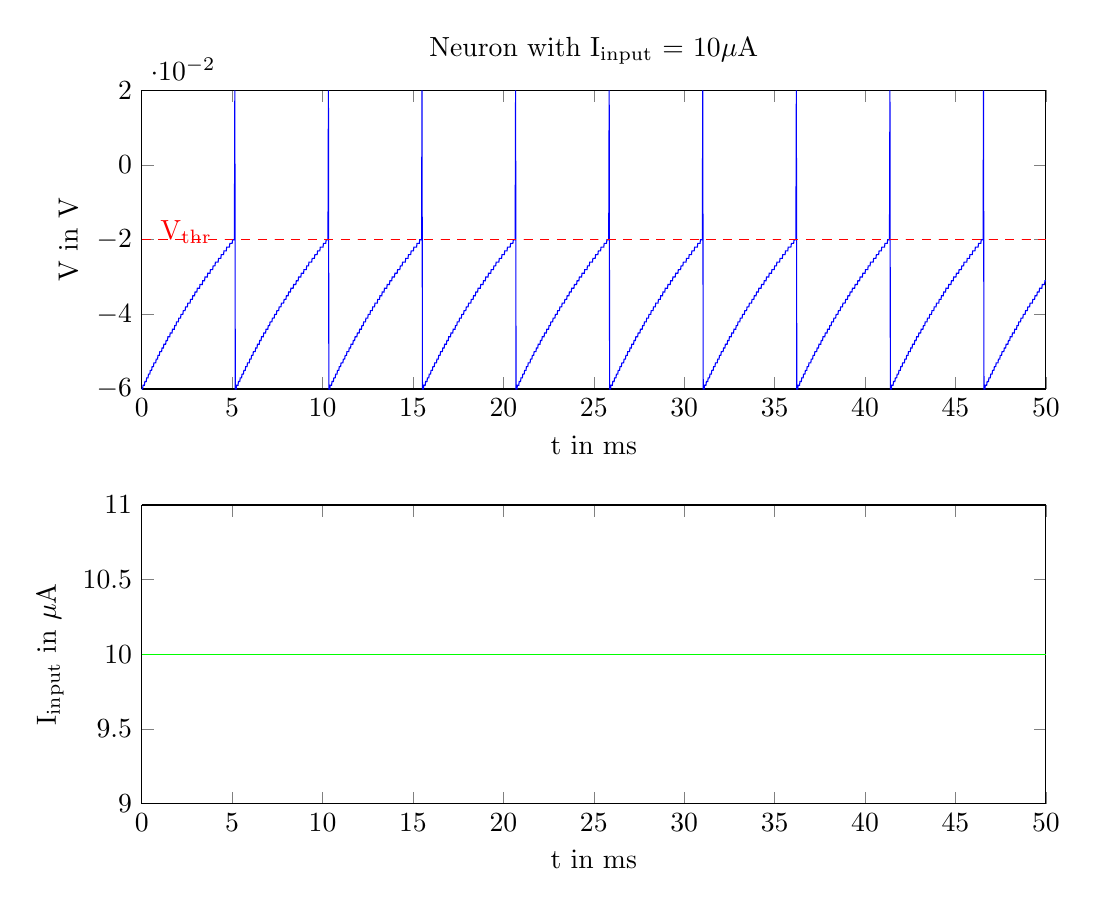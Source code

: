 % This file was created by matlab2tikz.
% Minimal pgfplots version: 1.3
%
%The latest updates can be retrieved from
%  http://www.mathworks.com/matlabcentral/fileexchange/22022-matlab2tikz
%where you can also make suggestions and rate matlab2tikz.
%
\begin{tikzpicture}

\begin{axis}[%
width=4.521in,
height=1.493in,
at={(0.758in,0.481in)},
scale only axis,
separate axis lines,
every outer x axis line/.append style={black},
every x tick label/.append style={font=\color{black}},
xmin=0,
xmax=50,
xlabel={t in ms},
every outer y axis line/.append style={black},
every y tick label/.append style={font=\color{black}},
ymin=9,
ymax=11,
ylabel={$\text{I}_{\text{input}}\text{ in }\mu\text{A}$}
]
\addplot [color=green,solid,forget plot]
  table[row sep=crcr]{%
0	10\\
0.025	10\\
0.05	10\\
0.075	10\\
0.1	10\\
0.125	10\\
0.15	10\\
0.175	10\\
0.2	10\\
0.225	10\\
0.25	10\\
0.275	10\\
0.3	10\\
0.325	10\\
0.35	10\\
0.375	10\\
0.4	10\\
0.425	10\\
0.45	10\\
0.475	10\\
0.5	10\\
0.525	10\\
0.55	10\\
0.575	10\\
0.6	10\\
0.625	10\\
0.65	10\\
0.675	10\\
0.7	10\\
0.725	10\\
0.75	10\\
0.775	10\\
0.8	10\\
0.825	10\\
0.85	10\\
0.875	10\\
0.9	10\\
0.925	10\\
0.95	10\\
0.975	10\\
1	10\\
1.025	10\\
1.05	10\\
1.075	10\\
1.1	10\\
1.125	10\\
1.15	10\\
1.175	10\\
1.2	10\\
1.225	10\\
1.25	10\\
1.275	10\\
1.3	10\\
1.325	10\\
1.35	10\\
1.375	10\\
1.4	10\\
1.425	10\\
1.45	10\\
1.475	10\\
1.5	10\\
1.525	10\\
1.55	10\\
1.575	10\\
1.6	10\\
1.625	10\\
1.65	10\\
1.675	10\\
1.7	10\\
1.725	10\\
1.75	10\\
1.775	10\\
1.8	10\\
1.825	10\\
1.85	10\\
1.875	10\\
1.9	10\\
1.925	10\\
1.95	10\\
1.975	10\\
2	10\\
2.025	10\\
2.05	10\\
2.075	10\\
2.1	10\\
2.125	10\\
2.15	10\\
2.175	10\\
2.2	10\\
2.225	10\\
2.25	10\\
2.275	10\\
2.3	10\\
2.325	10\\
2.35	10\\
2.375	10\\
2.4	10\\
2.425	10\\
2.45	10\\
2.475	10\\
2.5	10\\
2.525	10\\
2.55	10\\
2.575	10\\
2.6	10\\
2.625	10\\
2.65	10\\
2.675	10\\
2.7	10\\
2.725	10\\
2.75	10\\
2.775	10\\
2.8	10\\
2.825	10\\
2.85	10\\
2.875	10\\
2.9	10\\
2.925	10\\
2.95	10\\
2.975	10\\
3	10\\
3.025	10\\
3.05	10\\
3.075	10\\
3.1	10\\
3.125	10\\
3.15	10\\
3.175	10\\
3.2	10\\
3.225	10\\
3.25	10\\
3.275	10\\
3.3	10\\
3.325	10\\
3.35	10\\
3.375	10\\
3.4	10\\
3.425	10\\
3.45	10\\
3.475	10\\
3.5	10\\
3.525	10\\
3.55	10\\
3.575	10\\
3.6	10\\
3.625	10\\
3.65	10\\
3.675	10\\
3.7	10\\
3.725	10\\
3.75	10\\
3.775	10\\
3.8	10\\
3.825	10\\
3.85	10\\
3.875	10\\
3.9	10\\
3.925	10\\
3.95	10\\
3.975	10\\
4	10\\
4.025	10\\
4.05	10\\
4.075	10\\
4.1	10\\
4.125	10\\
4.15	10\\
4.175	10\\
4.2	10\\
4.225	10\\
4.25	10\\
4.275	10\\
4.3	10\\
4.325	10\\
4.35	10\\
4.375	10\\
4.4	10\\
4.425	10\\
4.45	10\\
4.475	10\\
4.5	10\\
4.525	10\\
4.55	10\\
4.575	10\\
4.6	10\\
4.625	10\\
4.65	10\\
4.675	10\\
4.7	10\\
4.725	10\\
4.75	10\\
4.775	10\\
4.8	10\\
4.825	10\\
4.85	10\\
4.875	10\\
4.9	10\\
4.925	10\\
4.95	10\\
4.975	10\\
5	10\\
5.025	10\\
5.05	10\\
5.075	10\\
5.1	10\\
5.125	10\\
5.15	10\\
5.175	10\\
5.2	10\\
5.225	10\\
5.25	10\\
5.275	10\\
5.3	10\\
5.325	10\\
5.35	10\\
5.375	10\\
5.4	10\\
5.425	10\\
5.45	10\\
5.475	10\\
5.5	10\\
5.525	10\\
5.55	10\\
5.575	10\\
5.6	10\\
5.625	10\\
5.65	10\\
5.675	10\\
5.7	10\\
5.725	10\\
5.75	10\\
5.775	10\\
5.8	10\\
5.825	10\\
5.85	10\\
5.875	10\\
5.9	10\\
5.925	10\\
5.95	10\\
5.975	10\\
6	10\\
6.025	10\\
6.05	10\\
6.075	10\\
6.1	10\\
6.125	10\\
6.15	10\\
6.175	10\\
6.2	10\\
6.225	10\\
6.25	10\\
6.275	10\\
6.3	10\\
6.325	10\\
6.35	10\\
6.375	10\\
6.4	10\\
6.425	10\\
6.45	10\\
6.475	10\\
6.5	10\\
6.525	10\\
6.55	10\\
6.575	10\\
6.6	10\\
6.625	10\\
6.65	10\\
6.675	10\\
6.7	10\\
6.725	10\\
6.75	10\\
6.775	10\\
6.8	10\\
6.825	10\\
6.85	10\\
6.875	10\\
6.9	10\\
6.925	10\\
6.95	10\\
6.975	10\\
7	10\\
7.025	10\\
7.05	10\\
7.075	10\\
7.1	10\\
7.125	10\\
7.15	10\\
7.175	10\\
7.2	10\\
7.225	10\\
7.25	10\\
7.275	10\\
7.3	10\\
7.325	10\\
7.35	10\\
7.375	10\\
7.4	10\\
7.425	10\\
7.45	10\\
7.475	10\\
7.5	10\\
7.525	10\\
7.55	10\\
7.575	10\\
7.6	10\\
7.625	10\\
7.65	10\\
7.675	10\\
7.7	10\\
7.725	10\\
7.75	10\\
7.775	10\\
7.8	10\\
7.825	10\\
7.85	10\\
7.875	10\\
7.9	10\\
7.925	10\\
7.95	10\\
7.975	10\\
8	10\\
8.025	10\\
8.05	10\\
8.075	10\\
8.1	10\\
8.125	10\\
8.15	10\\
8.175	10\\
8.2	10\\
8.225	10\\
8.25	10\\
8.275	10\\
8.3	10\\
8.325	10\\
8.35	10\\
8.375	10\\
8.4	10\\
8.425	10\\
8.45	10\\
8.475	10\\
8.5	10\\
8.525	10\\
8.55	10\\
8.575	10\\
8.6	10\\
8.625	10\\
8.65	10\\
8.675	10\\
8.7	10\\
8.725	10\\
8.75	10\\
8.775	10\\
8.8	10\\
8.825	10\\
8.85	10\\
8.875	10\\
8.9	10\\
8.925	10\\
8.95	10\\
8.975	10\\
9	10\\
9.025	10\\
9.05	10\\
9.075	10\\
9.1	10\\
9.125	10\\
9.15	10\\
9.175	10\\
9.2	10\\
9.225	10\\
9.25	10\\
9.275	10\\
9.3	10\\
9.325	10\\
9.35	10\\
9.375	10\\
9.4	10\\
9.425	10\\
9.45	10\\
9.475	10\\
9.5	10\\
9.525	10\\
9.55	10\\
9.575	10\\
9.6	10\\
9.625	10\\
9.65	10\\
9.675	10\\
9.7	10\\
9.725	10\\
9.75	10\\
9.775	10\\
9.8	10\\
9.825	10\\
9.85	10\\
9.875	10\\
9.9	10\\
9.925	10\\
9.95	10\\
9.975	10\\
10	10\\
10.025	10\\
10.05	10\\
10.075	10\\
10.1	10\\
10.125	10\\
10.15	10\\
10.175	10\\
10.2	10\\
10.225	10\\
10.25	10\\
10.275	10\\
10.3	10\\
10.325	10\\
10.35	10\\
10.375	10\\
10.4	10\\
10.425	10\\
10.45	10\\
10.475	10\\
10.5	10\\
10.525	10\\
10.55	10\\
10.575	10\\
10.6	10\\
10.625	10\\
10.65	10\\
10.675	10\\
10.7	10\\
10.725	10\\
10.75	10\\
10.775	10\\
10.8	10\\
10.825	10\\
10.85	10\\
10.875	10\\
10.9	10\\
10.925	10\\
10.95	10\\
10.975	10\\
11	10\\
11.025	10\\
11.05	10\\
11.075	10\\
11.1	10\\
11.125	10\\
11.15	10\\
11.175	10\\
11.2	10\\
11.225	10\\
11.25	10\\
11.275	10\\
11.3	10\\
11.325	10\\
11.35	10\\
11.375	10\\
11.4	10\\
11.425	10\\
11.45	10\\
11.475	10\\
11.5	10\\
11.525	10\\
11.55	10\\
11.575	10\\
11.6	10\\
11.625	10\\
11.65	10\\
11.675	10\\
11.7	10\\
11.725	10\\
11.75	10\\
11.775	10\\
11.8	10\\
11.825	10\\
11.85	10\\
11.875	10\\
11.9	10\\
11.925	10\\
11.95	10\\
11.975	10\\
12	10\\
12.025	10\\
12.05	10\\
12.075	10\\
12.1	10\\
12.125	10\\
12.15	10\\
12.175	10\\
12.2	10\\
12.225	10\\
12.25	10\\
12.275	10\\
12.3	10\\
12.325	10\\
12.35	10\\
12.375	10\\
12.4	10\\
12.425	10\\
12.45	10\\
12.475	10\\
12.5	10\\
12.525	10\\
12.55	10\\
12.575	10\\
12.6	10\\
12.625	10\\
12.65	10\\
12.675	10\\
12.7	10\\
12.725	10\\
12.75	10\\
12.775	10\\
12.8	10\\
12.825	10\\
12.85	10\\
12.875	10\\
12.9	10\\
12.925	10\\
12.95	10\\
12.975	10\\
13	10\\
13.025	10\\
13.05	10\\
13.075	10\\
13.1	10\\
13.125	10\\
13.15	10\\
13.175	10\\
13.2	10\\
13.225	10\\
13.25	10\\
13.275	10\\
13.3	10\\
13.325	10\\
13.35	10\\
13.375	10\\
13.4	10\\
13.425	10\\
13.45	10\\
13.475	10\\
13.5	10\\
13.525	10\\
13.55	10\\
13.575	10\\
13.6	10\\
13.625	10\\
13.65	10\\
13.675	10\\
13.7	10\\
13.725	10\\
13.75	10\\
13.775	10\\
13.8	10\\
13.825	10\\
13.85	10\\
13.875	10\\
13.9	10\\
13.925	10\\
13.95	10\\
13.975	10\\
14	10\\
14.025	10\\
14.05	10\\
14.075	10\\
14.1	10\\
14.125	10\\
14.15	10\\
14.175	10\\
14.2	10\\
14.225	10\\
14.25	10\\
14.275	10\\
14.3	10\\
14.325	10\\
14.35	10\\
14.375	10\\
14.4	10\\
14.425	10\\
14.45	10\\
14.475	10\\
14.5	10\\
14.525	10\\
14.55	10\\
14.575	10\\
14.6	10\\
14.625	10\\
14.65	10\\
14.675	10\\
14.7	10\\
14.725	10\\
14.75	10\\
14.775	10\\
14.8	10\\
14.825	10\\
14.85	10\\
14.875	10\\
14.9	10\\
14.925	10\\
14.95	10\\
14.975	10\\
15	10\\
15.025	10\\
15.05	10\\
15.075	10\\
15.1	10\\
15.125	10\\
15.15	10\\
15.175	10\\
15.2	10\\
15.225	10\\
15.25	10\\
15.275	10\\
15.3	10\\
15.325	10\\
15.35	10\\
15.375	10\\
15.4	10\\
15.425	10\\
15.45	10\\
15.475	10\\
15.5	10\\
15.525	10\\
15.55	10\\
15.575	10\\
15.6	10\\
15.625	10\\
15.65	10\\
15.675	10\\
15.7	10\\
15.725	10\\
15.75	10\\
15.775	10\\
15.8	10\\
15.825	10\\
15.85	10\\
15.875	10\\
15.9	10\\
15.925	10\\
15.95	10\\
15.975	10\\
16	10\\
16.025	10\\
16.05	10\\
16.075	10\\
16.1	10\\
16.125	10\\
16.15	10\\
16.175	10\\
16.2	10\\
16.225	10\\
16.25	10\\
16.275	10\\
16.3	10\\
16.325	10\\
16.35	10\\
16.375	10\\
16.4	10\\
16.425	10\\
16.45	10\\
16.475	10\\
16.5	10\\
16.525	10\\
16.55	10\\
16.575	10\\
16.6	10\\
16.625	10\\
16.65	10\\
16.675	10\\
16.7	10\\
16.725	10\\
16.75	10\\
16.775	10\\
16.8	10\\
16.825	10\\
16.85	10\\
16.875	10\\
16.9	10\\
16.925	10\\
16.95	10\\
16.975	10\\
17	10\\
17.025	10\\
17.05	10\\
17.075	10\\
17.1	10\\
17.125	10\\
17.15	10\\
17.175	10\\
17.2	10\\
17.225	10\\
17.25	10\\
17.275	10\\
17.3	10\\
17.325	10\\
17.35	10\\
17.375	10\\
17.4	10\\
17.425	10\\
17.45	10\\
17.475	10\\
17.5	10\\
17.525	10\\
17.55	10\\
17.575	10\\
17.6	10\\
17.625	10\\
17.65	10\\
17.675	10\\
17.7	10\\
17.725	10\\
17.75	10\\
17.775	10\\
17.8	10\\
17.825	10\\
17.85	10\\
17.875	10\\
17.9	10\\
17.925	10\\
17.95	10\\
17.975	10\\
18	10\\
18.025	10\\
18.05	10\\
18.075	10\\
18.1	10\\
18.125	10\\
18.15	10\\
18.175	10\\
18.2	10\\
18.225	10\\
18.25	10\\
18.275	10\\
18.3	10\\
18.325	10\\
18.35	10\\
18.375	10\\
18.4	10\\
18.425	10\\
18.45	10\\
18.475	10\\
18.5	10\\
18.525	10\\
18.55	10\\
18.575	10\\
18.6	10\\
18.625	10\\
18.65	10\\
18.675	10\\
18.7	10\\
18.725	10\\
18.75	10\\
18.775	10\\
18.8	10\\
18.825	10\\
18.85	10\\
18.875	10\\
18.9	10\\
18.925	10\\
18.95	10\\
18.975	10\\
19	10\\
19.025	10\\
19.05	10\\
19.075	10\\
19.1	10\\
19.125	10\\
19.15	10\\
19.175	10\\
19.2	10\\
19.225	10\\
19.25	10\\
19.275	10\\
19.3	10\\
19.325	10\\
19.35	10\\
19.375	10\\
19.4	10\\
19.425	10\\
19.45	10\\
19.475	10\\
19.5	10\\
19.525	10\\
19.55	10\\
19.575	10\\
19.6	10\\
19.625	10\\
19.65	10\\
19.675	10\\
19.7	10\\
19.725	10\\
19.75	10\\
19.775	10\\
19.8	10\\
19.825	10\\
19.85	10\\
19.875	10\\
19.9	10\\
19.925	10\\
19.95	10\\
19.975	10\\
20	10\\
20.025	10\\
20.05	10\\
20.075	10\\
20.1	10\\
20.125	10\\
20.15	10\\
20.175	10\\
20.2	10\\
20.225	10\\
20.25	10\\
20.275	10\\
20.3	10\\
20.325	10\\
20.35	10\\
20.375	10\\
20.4	10\\
20.425	10\\
20.45	10\\
20.475	10\\
20.5	10\\
20.525	10\\
20.55	10\\
20.575	10\\
20.6	10\\
20.625	10\\
20.65	10\\
20.675	10\\
20.7	10\\
20.725	10\\
20.75	10\\
20.775	10\\
20.8	10\\
20.825	10\\
20.85	10\\
20.875	10\\
20.9	10\\
20.925	10\\
20.95	10\\
20.975	10\\
21	10\\
21.025	10\\
21.05	10\\
21.075	10\\
21.1	10\\
21.125	10\\
21.15	10\\
21.175	10\\
21.2	10\\
21.225	10\\
21.25	10\\
21.275	10\\
21.3	10\\
21.325	10\\
21.35	10\\
21.375	10\\
21.4	10\\
21.425	10\\
21.45	10\\
21.475	10\\
21.5	10\\
21.525	10\\
21.55	10\\
21.575	10\\
21.6	10\\
21.625	10\\
21.65	10\\
21.675	10\\
21.7	10\\
21.725	10\\
21.75	10\\
21.775	10\\
21.8	10\\
21.825	10\\
21.85	10\\
21.875	10\\
21.9	10\\
21.925	10\\
21.95	10\\
21.975	10\\
22	10\\
22.025	10\\
22.05	10\\
22.075	10\\
22.1	10\\
22.125	10\\
22.15	10\\
22.175	10\\
22.2	10\\
22.225	10\\
22.25	10\\
22.275	10\\
22.3	10\\
22.325	10\\
22.35	10\\
22.375	10\\
22.4	10\\
22.425	10\\
22.45	10\\
22.475	10\\
22.5	10\\
22.525	10\\
22.55	10\\
22.575	10\\
22.6	10\\
22.625	10\\
22.65	10\\
22.675	10\\
22.7	10\\
22.725	10\\
22.75	10\\
22.775	10\\
22.8	10\\
22.825	10\\
22.85	10\\
22.875	10\\
22.9	10\\
22.925	10\\
22.95	10\\
22.975	10\\
23	10\\
23.025	10\\
23.05	10\\
23.075	10\\
23.1	10\\
23.125	10\\
23.15	10\\
23.175	10\\
23.2	10\\
23.225	10\\
23.25	10\\
23.275	10\\
23.3	10\\
23.325	10\\
23.35	10\\
23.375	10\\
23.4	10\\
23.425	10\\
23.45	10\\
23.475	10\\
23.5	10\\
23.525	10\\
23.55	10\\
23.575	10\\
23.6	10\\
23.625	10\\
23.65	10\\
23.675	10\\
23.7	10\\
23.725	10\\
23.75	10\\
23.775	10\\
23.8	10\\
23.825	10\\
23.85	10\\
23.875	10\\
23.9	10\\
23.925	10\\
23.95	10\\
23.975	10\\
24	10\\
24.025	10\\
24.05	10\\
24.075	10\\
24.1	10\\
24.125	10\\
24.15	10\\
24.175	10\\
24.2	10\\
24.225	10\\
24.25	10\\
24.275	10\\
24.3	10\\
24.325	10\\
24.35	10\\
24.375	10\\
24.4	10\\
24.425	10\\
24.45	10\\
24.475	10\\
24.5	10\\
24.525	10\\
24.55	10\\
24.575	10\\
24.6	10\\
24.625	10\\
24.65	10\\
24.675	10\\
24.7	10\\
24.725	10\\
24.75	10\\
24.775	10\\
24.8	10\\
24.825	10\\
24.85	10\\
24.875	10\\
24.9	10\\
24.925	10\\
24.95	10\\
24.975	10\\
25	10\\
25.025	10\\
25.05	10\\
25.075	10\\
25.1	10\\
25.125	10\\
25.15	10\\
25.175	10\\
25.2	10\\
25.225	10\\
25.25	10\\
25.275	10\\
25.3	10\\
25.325	10\\
25.35	10\\
25.375	10\\
25.4	10\\
25.425	10\\
25.45	10\\
25.475	10\\
25.5	10\\
25.525	10\\
25.55	10\\
25.575	10\\
25.6	10\\
25.625	10\\
25.65	10\\
25.675	10\\
25.7	10\\
25.725	10\\
25.75	10\\
25.775	10\\
25.8	10\\
25.825	10\\
25.85	10\\
25.875	10\\
25.9	10\\
25.925	10\\
25.95	10\\
25.975	10\\
26	10\\
26.025	10\\
26.05	10\\
26.075	10\\
26.1	10\\
26.125	10\\
26.15	10\\
26.175	10\\
26.2	10\\
26.225	10\\
26.25	10\\
26.275	10\\
26.3	10\\
26.325	10\\
26.35	10\\
26.375	10\\
26.4	10\\
26.425	10\\
26.45	10\\
26.475	10\\
26.5	10\\
26.525	10\\
26.55	10\\
26.575	10\\
26.6	10\\
26.625	10\\
26.65	10\\
26.675	10\\
26.7	10\\
26.725	10\\
26.75	10\\
26.775	10\\
26.8	10\\
26.825	10\\
26.85	10\\
26.875	10\\
26.9	10\\
26.925	10\\
26.95	10\\
26.975	10\\
27	10\\
27.025	10\\
27.05	10\\
27.075	10\\
27.1	10\\
27.125	10\\
27.15	10\\
27.175	10\\
27.2	10\\
27.225	10\\
27.25	10\\
27.275	10\\
27.3	10\\
27.325	10\\
27.35	10\\
27.375	10\\
27.4	10\\
27.425	10\\
27.45	10\\
27.475	10\\
27.5	10\\
27.525	10\\
27.55	10\\
27.575	10\\
27.6	10\\
27.625	10\\
27.65	10\\
27.675	10\\
27.7	10\\
27.725	10\\
27.75	10\\
27.775	10\\
27.8	10\\
27.825	10\\
27.85	10\\
27.875	10\\
27.9	10\\
27.925	10\\
27.95	10\\
27.975	10\\
28	10\\
28.025	10\\
28.05	10\\
28.075	10\\
28.1	10\\
28.125	10\\
28.15	10\\
28.175	10\\
28.2	10\\
28.225	10\\
28.25	10\\
28.275	10\\
28.3	10\\
28.325	10\\
28.35	10\\
28.375	10\\
28.4	10\\
28.425	10\\
28.45	10\\
28.475	10\\
28.5	10\\
28.525	10\\
28.55	10\\
28.575	10\\
28.6	10\\
28.625	10\\
28.65	10\\
28.675	10\\
28.7	10\\
28.725	10\\
28.75	10\\
28.775	10\\
28.8	10\\
28.825	10\\
28.85	10\\
28.875	10\\
28.9	10\\
28.925	10\\
28.95	10\\
28.975	10\\
29	10\\
29.025	10\\
29.05	10\\
29.075	10\\
29.1	10\\
29.125	10\\
29.15	10\\
29.175	10\\
29.2	10\\
29.225	10\\
29.25	10\\
29.275	10\\
29.3	10\\
29.325	10\\
29.35	10\\
29.375	10\\
29.4	10\\
29.425	10\\
29.45	10\\
29.475	10\\
29.5	10\\
29.525	10\\
29.55	10\\
29.575	10\\
29.6	10\\
29.625	10\\
29.65	10\\
29.675	10\\
29.7	10\\
29.725	10\\
29.75	10\\
29.775	10\\
29.8	10\\
29.825	10\\
29.85	10\\
29.875	10\\
29.9	10\\
29.925	10\\
29.95	10\\
29.975	10\\
30	10\\
30.025	10\\
30.05	10\\
30.075	10\\
30.1	10\\
30.125	10\\
30.15	10\\
30.175	10\\
30.2	10\\
30.225	10\\
30.25	10\\
30.275	10\\
30.3	10\\
30.325	10\\
30.35	10\\
30.375	10\\
30.4	10\\
30.425	10\\
30.45	10\\
30.475	10\\
30.5	10\\
30.525	10\\
30.55	10\\
30.575	10\\
30.6	10\\
30.625	10\\
30.65	10\\
30.675	10\\
30.7	10\\
30.725	10\\
30.75	10\\
30.775	10\\
30.8	10\\
30.825	10\\
30.85	10\\
30.875	10\\
30.9	10\\
30.925	10\\
30.95	10\\
30.975	10\\
31	10\\
31.025	10\\
31.05	10\\
31.075	10\\
31.1	10\\
31.125	10\\
31.15	10\\
31.175	10\\
31.2	10\\
31.225	10\\
31.25	10\\
31.275	10\\
31.3	10\\
31.325	10\\
31.35	10\\
31.375	10\\
31.4	10\\
31.425	10\\
31.45	10\\
31.475	10\\
31.5	10\\
31.525	10\\
31.55	10\\
31.575	10\\
31.6	10\\
31.625	10\\
31.65	10\\
31.675	10\\
31.7	10\\
31.725	10\\
31.75	10\\
31.775	10\\
31.8	10\\
31.825	10\\
31.85	10\\
31.875	10\\
31.9	10\\
31.925	10\\
31.95	10\\
31.975	10\\
32	10\\
32.025	10\\
32.05	10\\
32.075	10\\
32.1	10\\
32.125	10\\
32.15	10\\
32.175	10\\
32.2	10\\
32.225	10\\
32.25	10\\
32.275	10\\
32.3	10\\
32.325	10\\
32.35	10\\
32.375	10\\
32.4	10\\
32.425	10\\
32.45	10\\
32.475	10\\
32.5	10\\
32.525	10\\
32.55	10\\
32.575	10\\
32.6	10\\
32.625	10\\
32.65	10\\
32.675	10\\
32.7	10\\
32.725	10\\
32.75	10\\
32.775	10\\
32.8	10\\
32.825	10\\
32.85	10\\
32.875	10\\
32.9	10\\
32.925	10\\
32.95	10\\
32.975	10\\
33	10\\
33.025	10\\
33.05	10\\
33.075	10\\
33.1	10\\
33.125	10\\
33.15	10\\
33.175	10\\
33.2	10\\
33.225	10\\
33.25	10\\
33.275	10\\
33.3	10\\
33.325	10\\
33.35	10\\
33.375	10\\
33.4	10\\
33.425	10\\
33.45	10\\
33.475	10\\
33.5	10\\
33.525	10\\
33.55	10\\
33.575	10\\
33.6	10\\
33.625	10\\
33.65	10\\
33.675	10\\
33.7	10\\
33.725	10\\
33.75	10\\
33.775	10\\
33.8	10\\
33.825	10\\
33.85	10\\
33.875	10\\
33.9	10\\
33.925	10\\
33.95	10\\
33.975	10\\
34	10\\
34.025	10\\
34.05	10\\
34.075	10\\
34.1	10\\
34.125	10\\
34.15	10\\
34.175	10\\
34.2	10\\
34.225	10\\
34.25	10\\
34.275	10\\
34.3	10\\
34.325	10\\
34.35	10\\
34.375	10\\
34.4	10\\
34.425	10\\
34.45	10\\
34.475	10\\
34.5	10\\
34.525	10\\
34.55	10\\
34.575	10\\
34.6	10\\
34.625	10\\
34.65	10\\
34.675	10\\
34.7	10\\
34.725	10\\
34.75	10\\
34.775	10\\
34.8	10\\
34.825	10\\
34.85	10\\
34.875	10\\
34.9	10\\
34.925	10\\
34.95	10\\
34.975	10\\
35	10\\
35.025	10\\
35.05	10\\
35.075	10\\
35.1	10\\
35.125	10\\
35.15	10\\
35.175	10\\
35.2	10\\
35.225	10\\
35.25	10\\
35.275	10\\
35.3	10\\
35.325	10\\
35.35	10\\
35.375	10\\
35.4	10\\
35.425	10\\
35.45	10\\
35.475	10\\
35.5	10\\
35.525	10\\
35.55	10\\
35.575	10\\
35.6	10\\
35.625	10\\
35.65	10\\
35.675	10\\
35.7	10\\
35.725	10\\
35.75	10\\
35.775	10\\
35.8	10\\
35.825	10\\
35.85	10\\
35.875	10\\
35.9	10\\
35.925	10\\
35.95	10\\
35.975	10\\
36	10\\
36.025	10\\
36.05	10\\
36.075	10\\
36.1	10\\
36.125	10\\
36.15	10\\
36.175	10\\
36.2	10\\
36.225	10\\
36.25	10\\
36.275	10\\
36.3	10\\
36.325	10\\
36.35	10\\
36.375	10\\
36.4	10\\
36.425	10\\
36.45	10\\
36.475	10\\
36.5	10\\
36.525	10\\
36.55	10\\
36.575	10\\
36.6	10\\
36.625	10\\
36.65	10\\
36.675	10\\
36.7	10\\
36.725	10\\
36.75	10\\
36.775	10\\
36.8	10\\
36.825	10\\
36.85	10\\
36.875	10\\
36.9	10\\
36.925	10\\
36.95	10\\
36.975	10\\
37	10\\
37.025	10\\
37.05	10\\
37.075	10\\
37.1	10\\
37.125	10\\
37.15	10\\
37.175	10\\
37.2	10\\
37.225	10\\
37.25	10\\
37.275	10\\
37.3	10\\
37.325	10\\
37.35	10\\
37.375	10\\
37.4	10\\
37.425	10\\
37.45	10\\
37.475	10\\
37.5	10\\
37.525	10\\
37.55	10\\
37.575	10\\
37.6	10\\
37.625	10\\
37.65	10\\
37.675	10\\
37.7	10\\
37.725	10\\
37.75	10\\
37.775	10\\
37.8	10\\
37.825	10\\
37.85	10\\
37.875	10\\
37.9	10\\
37.925	10\\
37.95	10\\
37.975	10\\
38	10\\
38.025	10\\
38.05	10\\
38.075	10\\
38.1	10\\
38.125	10\\
38.15	10\\
38.175	10\\
38.2	10\\
38.225	10\\
38.25	10\\
38.275	10\\
38.3	10\\
38.325	10\\
38.35	10\\
38.375	10\\
38.4	10\\
38.425	10\\
38.45	10\\
38.475	10\\
38.5	10\\
38.525	10\\
38.55	10\\
38.575	10\\
38.6	10\\
38.625	10\\
38.65	10\\
38.675	10\\
38.7	10\\
38.725	10\\
38.75	10\\
38.775	10\\
38.8	10\\
38.825	10\\
38.85	10\\
38.875	10\\
38.9	10\\
38.925	10\\
38.95	10\\
38.975	10\\
39	10\\
39.025	10\\
39.05	10\\
39.075	10\\
39.1	10\\
39.125	10\\
39.15	10\\
39.175	10\\
39.2	10\\
39.225	10\\
39.25	10\\
39.275	10\\
39.3	10\\
39.325	10\\
39.35	10\\
39.375	10\\
39.4	10\\
39.425	10\\
39.45	10\\
39.475	10\\
39.5	10\\
39.525	10\\
39.55	10\\
39.575	10\\
39.6	10\\
39.625	10\\
39.65	10\\
39.675	10\\
39.7	10\\
39.725	10\\
39.75	10\\
39.775	10\\
39.8	10\\
39.825	10\\
39.85	10\\
39.875	10\\
39.9	10\\
39.925	10\\
39.95	10\\
39.975	10\\
40	10\\
40.025	10\\
40.05	10\\
40.075	10\\
40.1	10\\
40.125	10\\
40.15	10\\
40.175	10\\
40.2	10\\
40.225	10\\
40.25	10\\
40.275	10\\
40.3	10\\
40.325	10\\
40.35	10\\
40.375	10\\
40.4	10\\
40.425	10\\
40.45	10\\
40.475	10\\
40.5	10\\
40.525	10\\
40.55	10\\
40.575	10\\
40.6	10\\
40.625	10\\
40.65	10\\
40.675	10\\
40.7	10\\
40.725	10\\
40.75	10\\
40.775	10\\
40.8	10\\
40.825	10\\
40.85	10\\
40.875	10\\
40.9	10\\
40.925	10\\
40.95	10\\
40.975	10\\
41	10\\
41.025	10\\
41.05	10\\
41.075	10\\
41.1	10\\
41.125	10\\
41.15	10\\
41.175	10\\
41.2	10\\
41.225	10\\
41.25	10\\
41.275	10\\
41.3	10\\
41.325	10\\
41.35	10\\
41.375	10\\
41.4	10\\
41.425	10\\
41.45	10\\
41.475	10\\
41.5	10\\
41.525	10\\
41.55	10\\
41.575	10\\
41.6	10\\
41.625	10\\
41.65	10\\
41.675	10\\
41.7	10\\
41.725	10\\
41.75	10\\
41.775	10\\
41.8	10\\
41.825	10\\
41.85	10\\
41.875	10\\
41.9	10\\
41.925	10\\
41.95	10\\
41.975	10\\
42	10\\
42.025	10\\
42.05	10\\
42.075	10\\
42.1	10\\
42.125	10\\
42.15	10\\
42.175	10\\
42.2	10\\
42.225	10\\
42.25	10\\
42.275	10\\
42.3	10\\
42.325	10\\
42.35	10\\
42.375	10\\
42.4	10\\
42.425	10\\
42.45	10\\
42.475	10\\
42.5	10\\
42.525	10\\
42.55	10\\
42.575	10\\
42.6	10\\
42.625	10\\
42.65	10\\
42.675	10\\
42.7	10\\
42.725	10\\
42.75	10\\
42.775	10\\
42.8	10\\
42.825	10\\
42.85	10\\
42.875	10\\
42.9	10\\
42.925	10\\
42.95	10\\
42.975	10\\
43	10\\
43.025	10\\
43.05	10\\
43.075	10\\
43.1	10\\
43.125	10\\
43.15	10\\
43.175	10\\
43.2	10\\
43.225	10\\
43.25	10\\
43.275	10\\
43.3	10\\
43.325	10\\
43.35	10\\
43.375	10\\
43.4	10\\
43.425	10\\
43.45	10\\
43.475	10\\
43.5	10\\
43.525	10\\
43.55	10\\
43.575	10\\
43.6	10\\
43.625	10\\
43.65	10\\
43.675	10\\
43.7	10\\
43.725	10\\
43.75	10\\
43.775	10\\
43.8	10\\
43.825	10\\
43.85	10\\
43.875	10\\
43.9	10\\
43.925	10\\
43.95	10\\
43.975	10\\
44	10\\
44.025	10\\
44.05	10\\
44.075	10\\
44.1	10\\
44.125	10\\
44.15	10\\
44.175	10\\
44.2	10\\
44.225	10\\
44.25	10\\
44.275	10\\
44.3	10\\
44.325	10\\
44.35	10\\
44.375	10\\
44.4	10\\
44.425	10\\
44.45	10\\
44.475	10\\
44.5	10\\
44.525	10\\
44.55	10\\
44.575	10\\
44.6	10\\
44.625	10\\
44.65	10\\
44.675	10\\
44.7	10\\
44.725	10\\
44.75	10\\
44.775	10\\
44.8	10\\
44.825	10\\
44.85	10\\
44.875	10\\
44.9	10\\
44.925	10\\
44.95	10\\
44.975	10\\
45	10\\
45.025	10\\
45.05	10\\
45.075	10\\
45.1	10\\
45.125	10\\
45.15	10\\
45.175	10\\
45.2	10\\
45.225	10\\
45.25	10\\
45.275	10\\
45.3	10\\
45.325	10\\
45.35	10\\
45.375	10\\
45.4	10\\
45.425	10\\
45.45	10\\
45.475	10\\
45.5	10\\
45.525	10\\
45.55	10\\
45.575	10\\
45.6	10\\
45.625	10\\
45.65	10\\
45.675	10\\
45.7	10\\
45.725	10\\
45.75	10\\
45.775	10\\
45.8	10\\
45.825	10\\
45.85	10\\
45.875	10\\
45.9	10\\
45.925	10\\
45.95	10\\
45.975	10\\
46	10\\
46.025	10\\
46.05	10\\
46.075	10\\
46.1	10\\
46.125	10\\
46.15	10\\
46.175	10\\
46.2	10\\
46.225	10\\
46.25	10\\
46.275	10\\
46.3	10\\
46.325	10\\
46.35	10\\
46.375	10\\
46.4	10\\
46.425	10\\
46.45	10\\
46.475	10\\
46.5	10\\
46.525	10\\
46.55	10\\
46.575	10\\
46.6	10\\
46.625	10\\
46.65	10\\
46.675	10\\
46.7	10\\
46.725	10\\
46.75	10\\
46.775	10\\
46.8	10\\
46.825	10\\
46.85	10\\
46.875	10\\
46.9	10\\
46.925	10\\
46.95	10\\
46.975	10\\
47	10\\
47.025	10\\
47.05	10\\
47.075	10\\
47.1	10\\
47.125	10\\
47.15	10\\
47.175	10\\
47.2	10\\
47.225	10\\
47.25	10\\
47.275	10\\
47.3	10\\
47.325	10\\
47.35	10\\
47.375	10\\
47.4	10\\
47.425	10\\
47.45	10\\
47.475	10\\
47.5	10\\
47.525	10\\
47.55	10\\
47.575	10\\
47.6	10\\
47.625	10\\
47.65	10\\
47.675	10\\
47.7	10\\
47.725	10\\
47.75	10\\
47.775	10\\
47.8	10\\
47.825	10\\
47.85	10\\
47.875	10\\
47.9	10\\
47.925	10\\
47.95	10\\
47.975	10\\
48	10\\
48.025	10\\
48.05	10\\
48.075	10\\
48.1	10\\
48.125	10\\
48.15	10\\
48.175	10\\
48.2	10\\
48.225	10\\
48.25	10\\
48.275	10\\
48.3	10\\
48.325	10\\
48.35	10\\
48.375	10\\
48.4	10\\
48.425	10\\
48.45	10\\
48.475	10\\
48.5	10\\
48.525	10\\
48.55	10\\
48.575	10\\
48.6	10\\
48.625	10\\
48.65	10\\
48.675	10\\
48.7	10\\
48.725	10\\
48.75	10\\
48.775	10\\
48.8	10\\
48.825	10\\
48.85	10\\
48.875	10\\
48.9	10\\
48.925	10\\
48.95	10\\
48.975	10\\
49	10\\
49.025	10\\
49.05	10\\
49.075	10\\
49.1	10\\
49.125	10\\
49.15	10\\
49.175	10\\
49.2	10\\
49.225	10\\
49.25	10\\
49.275	10\\
49.3	10\\
49.325	10\\
49.35	10\\
49.375	10\\
49.4	10\\
49.425	10\\
49.45	10\\
49.475	10\\
49.5	10\\
49.525	10\\
49.55	10\\
49.575	10\\
49.6	10\\
49.625	10\\
49.65	10\\
49.675	10\\
49.7	10\\
49.725	10\\
49.75	10\\
49.775	10\\
49.8	10\\
49.825	10\\
49.85	10\\
49.875	10\\
49.9	10\\
49.925	10\\
49.95	10\\
49.975	10\\
50	10\\
};
\end{axis}

\begin{axis}[%
width=4.521in,
height=1.493in,
at={(0.758in,2.554in)},
scale only axis,
separate axis lines,
every outer x axis line/.append style={black},
every x tick label/.append style={font=\color{black}},
xmin=0,
xmax=50,
xlabel={t in ms},
every outer y axis line/.append style={black},
every y tick label/.append style={font=\color{black}},
ymin=-0.06,
ymax=0.02,
ylabel={V in V},
title={$\text{Neuron with I}_{\text{input}}\text{ = 10}\mu\text{A}$}
]
\addplot [color=blue,solid,forget plot]
  table[row sep=crcr]{%
0	-0.06\\
0.025	-0.06\\
0.05	-0.06\\
0.075	-0.059\\
0.1	-0.059\\
0.125	-0.059\\
0.15	-0.059\\
0.175	-0.058\\
0.2	-0.058\\
0.225	-0.058\\
0.25	-0.058\\
0.275	-0.057\\
0.3	-0.057\\
0.325	-0.057\\
0.35	-0.057\\
0.375	-0.056\\
0.4	-0.056\\
0.425	-0.056\\
0.45	-0.056\\
0.475	-0.055\\
0.5	-0.055\\
0.525	-0.055\\
0.55	-0.055\\
0.575	-0.054\\
0.6	-0.054\\
0.625	-0.054\\
0.65	-0.054\\
0.675	-0.053\\
0.7	-0.053\\
0.725	-0.053\\
0.75	-0.053\\
0.775	-0.053\\
0.8	-0.052\\
0.825	-0.052\\
0.85	-0.052\\
0.875	-0.052\\
0.9	-0.051\\
0.925	-0.051\\
0.95	-0.051\\
0.975	-0.051\\
1	-0.05\\
1.025	-0.05\\
1.05	-0.05\\
1.075	-0.05\\
1.1	-0.05\\
1.125	-0.049\\
1.15	-0.049\\
1.175	-0.049\\
1.2	-0.049\\
1.225	-0.048\\
1.25	-0.048\\
1.275	-0.048\\
1.3	-0.048\\
1.325	-0.048\\
1.35	-0.047\\
1.375	-0.047\\
1.4	-0.047\\
1.425	-0.047\\
1.45	-0.046\\
1.475	-0.046\\
1.5	-0.046\\
1.525	-0.046\\
1.55	-0.046\\
1.575	-0.045\\
1.6	-0.045\\
1.625	-0.045\\
1.65	-0.045\\
1.675	-0.045\\
1.7	-0.044\\
1.725	-0.044\\
1.75	-0.044\\
1.775	-0.044\\
1.8	-0.044\\
1.825	-0.043\\
1.85	-0.043\\
1.875	-0.043\\
1.9	-0.043\\
1.925	-0.042\\
1.95	-0.042\\
1.975	-0.042\\
2	-0.042\\
2.025	-0.042\\
2.05	-0.041\\
2.075	-0.041\\
2.1	-0.041\\
2.125	-0.041\\
2.15	-0.041\\
2.175	-0.04\\
2.2	-0.04\\
2.225	-0.04\\
2.25	-0.04\\
2.275	-0.04\\
2.3	-0.039\\
2.325	-0.039\\
2.35	-0.039\\
2.375	-0.039\\
2.4	-0.039\\
2.425	-0.038\\
2.45	-0.038\\
2.475	-0.038\\
2.5	-0.038\\
2.525	-0.038\\
2.55	-0.037\\
2.575	-0.037\\
2.6	-0.037\\
2.625	-0.037\\
2.65	-0.037\\
2.675	-0.037\\
2.7	-0.036\\
2.725	-0.036\\
2.75	-0.036\\
2.775	-0.036\\
2.8	-0.036\\
2.825	-0.035\\
2.85	-0.035\\
2.875	-0.035\\
2.9	-0.035\\
2.925	-0.035\\
2.95	-0.034\\
2.975	-0.034\\
3	-0.034\\
3.025	-0.034\\
3.05	-0.034\\
3.075	-0.033\\
3.1	-0.033\\
3.125	-0.033\\
3.15	-0.033\\
3.175	-0.033\\
3.2	-0.033\\
3.225	-0.032\\
3.25	-0.032\\
3.275	-0.032\\
3.3	-0.032\\
3.325	-0.032\\
3.35	-0.032\\
3.375	-0.031\\
3.4	-0.031\\
3.425	-0.031\\
3.45	-0.031\\
3.475	-0.031\\
3.5	-0.03\\
3.525	-0.03\\
3.55	-0.03\\
3.575	-0.03\\
3.6	-0.03\\
3.625	-0.03\\
3.65	-0.029\\
3.675	-0.029\\
3.7	-0.029\\
3.725	-0.029\\
3.75	-0.029\\
3.775	-0.029\\
3.8	-0.028\\
3.825	-0.028\\
3.85	-0.028\\
3.875	-0.028\\
3.9	-0.028\\
3.925	-0.028\\
3.95	-0.027\\
3.975	-0.027\\
4	-0.027\\
4.025	-0.027\\
4.05	-0.027\\
4.075	-0.026\\
4.1	-0.026\\
4.125	-0.026\\
4.15	-0.026\\
4.175	-0.026\\
4.2	-0.026\\
4.225	-0.026\\
4.25	-0.025\\
4.275	-0.025\\
4.3	-0.025\\
4.325	-0.025\\
4.35	-0.025\\
4.375	-0.025\\
4.4	-0.024\\
4.425	-0.024\\
4.45	-0.024\\
4.475	-0.024\\
4.5	-0.024\\
4.525	-0.024\\
4.55	-0.023\\
4.575	-0.023\\
4.6	-0.023\\
4.625	-0.023\\
4.65	-0.023\\
4.675	-0.023\\
4.7	-0.022\\
4.725	-0.022\\
4.75	-0.022\\
4.775	-0.022\\
4.8	-0.022\\
4.825	-0.022\\
4.85	-0.022\\
4.875	-0.021\\
4.9	-0.021\\
4.925	-0.021\\
4.95	-0.021\\
4.975	-0.021\\
5	-0.021\\
5.025	-0.02\\
5.05	-0.02\\
5.075	-0.02\\
5.1	-0.02\\
5.125	-0.02\\
5.15	0.02\\
5.175	-0.06\\
5.2	-0.06\\
5.225	-0.06\\
5.25	-0.059\\
5.275	-0.059\\
5.3	-0.059\\
5.325	-0.059\\
5.35	-0.058\\
5.375	-0.058\\
5.4	-0.058\\
5.425	-0.058\\
5.45	-0.057\\
5.475	-0.057\\
5.5	-0.057\\
5.525	-0.057\\
5.55	-0.056\\
5.575	-0.056\\
5.6	-0.056\\
5.625	-0.056\\
5.65	-0.055\\
5.675	-0.055\\
5.7	-0.055\\
5.725	-0.055\\
5.75	-0.054\\
5.775	-0.054\\
5.8	-0.054\\
5.825	-0.054\\
5.85	-0.053\\
5.875	-0.053\\
5.9	-0.053\\
5.925	-0.053\\
5.95	-0.053\\
5.975	-0.052\\
6	-0.052\\
6.025	-0.052\\
6.05	-0.052\\
6.075	-0.051\\
6.1	-0.051\\
6.125	-0.051\\
6.15	-0.051\\
6.175	-0.05\\
6.2	-0.05\\
6.225	-0.05\\
6.25	-0.05\\
6.275	-0.05\\
6.3	-0.049\\
6.325	-0.049\\
6.35	-0.049\\
6.375	-0.049\\
6.4	-0.048\\
6.425	-0.048\\
6.45	-0.048\\
6.475	-0.048\\
6.5	-0.048\\
6.525	-0.047\\
6.55	-0.047\\
6.575	-0.047\\
6.6	-0.047\\
6.625	-0.046\\
6.65	-0.046\\
6.675	-0.046\\
6.7	-0.046\\
6.725	-0.046\\
6.75	-0.045\\
6.775	-0.045\\
6.8	-0.045\\
6.825	-0.045\\
6.85	-0.045\\
6.875	-0.044\\
6.9	-0.044\\
6.925	-0.044\\
6.95	-0.044\\
6.975	-0.044\\
7	-0.043\\
7.025	-0.043\\
7.05	-0.043\\
7.075	-0.043\\
7.1	-0.042\\
7.125	-0.042\\
7.15	-0.042\\
7.175	-0.042\\
7.2	-0.042\\
7.225	-0.041\\
7.25	-0.041\\
7.275	-0.041\\
7.3	-0.041\\
7.325	-0.041\\
7.35	-0.04\\
7.375	-0.04\\
7.4	-0.04\\
7.425	-0.04\\
7.45	-0.04\\
7.475	-0.039\\
7.5	-0.039\\
7.525	-0.039\\
7.55	-0.039\\
7.575	-0.039\\
7.6	-0.038\\
7.625	-0.038\\
7.65	-0.038\\
7.675	-0.038\\
7.7	-0.038\\
7.725	-0.037\\
7.75	-0.037\\
7.775	-0.037\\
7.8	-0.037\\
7.825	-0.037\\
7.85	-0.037\\
7.875	-0.036\\
7.9	-0.036\\
7.925	-0.036\\
7.95	-0.036\\
7.975	-0.036\\
8	-0.035\\
8.025	-0.035\\
8.05	-0.035\\
8.075	-0.035\\
8.1	-0.035\\
8.125	-0.034\\
8.15	-0.034\\
8.175	-0.034\\
8.2	-0.034\\
8.225	-0.034\\
8.25	-0.033\\
8.275	-0.033\\
8.3	-0.033\\
8.325	-0.033\\
8.35	-0.033\\
8.375	-0.033\\
8.4	-0.032\\
8.425	-0.032\\
8.45	-0.032\\
8.475	-0.032\\
8.5	-0.032\\
8.525	-0.032\\
8.55	-0.031\\
8.575	-0.031\\
8.6	-0.031\\
8.625	-0.031\\
8.65	-0.031\\
8.675	-0.03\\
8.7	-0.03\\
8.725	-0.03\\
8.75	-0.03\\
8.775	-0.03\\
8.8	-0.03\\
8.825	-0.029\\
8.85	-0.029\\
8.875	-0.029\\
8.9	-0.029\\
8.925	-0.029\\
8.95	-0.029\\
8.975	-0.028\\
9	-0.028\\
9.025	-0.028\\
9.05	-0.028\\
9.075	-0.028\\
9.1	-0.028\\
9.125	-0.027\\
9.15	-0.027\\
9.175	-0.027\\
9.2	-0.027\\
9.225	-0.027\\
9.25	-0.026\\
9.275	-0.026\\
9.3	-0.026\\
9.325	-0.026\\
9.35	-0.026\\
9.375	-0.026\\
9.4	-0.026\\
9.425	-0.025\\
9.45	-0.025\\
9.475	-0.025\\
9.5	-0.025\\
9.525	-0.025\\
9.55	-0.025\\
9.575	-0.024\\
9.6	-0.024\\
9.625	-0.024\\
9.65	-0.024\\
9.675	-0.024\\
9.7	-0.024\\
9.725	-0.023\\
9.75	-0.023\\
9.775	-0.023\\
9.8	-0.023\\
9.825	-0.023\\
9.85	-0.023\\
9.875	-0.022\\
9.9	-0.022\\
9.925	-0.022\\
9.95	-0.022\\
9.975	-0.022\\
10	-0.022\\
10.025	-0.022\\
10.05	-0.021\\
10.075	-0.021\\
10.1	-0.021\\
10.125	-0.021\\
10.15	-0.021\\
10.175	-0.021\\
10.2	-0.02\\
10.225	-0.02\\
10.25	-0.02\\
10.275	-0.02\\
10.3	-0.02\\
10.325	0.02\\
10.35	-0.06\\
10.375	-0.06\\
10.4	-0.06\\
10.425	-0.059\\
10.45	-0.059\\
10.475	-0.059\\
10.5	-0.059\\
10.525	-0.058\\
10.55	-0.058\\
10.575	-0.058\\
10.6	-0.058\\
10.625	-0.057\\
10.65	-0.057\\
10.675	-0.057\\
10.7	-0.057\\
10.725	-0.056\\
10.75	-0.056\\
10.775	-0.056\\
10.8	-0.056\\
10.825	-0.055\\
10.85	-0.055\\
10.875	-0.055\\
10.9	-0.055\\
10.925	-0.054\\
10.95	-0.054\\
10.975	-0.054\\
11	-0.054\\
11.025	-0.053\\
11.05	-0.053\\
11.075	-0.053\\
11.1	-0.053\\
11.125	-0.053\\
11.15	-0.052\\
11.175	-0.052\\
11.2	-0.052\\
11.225	-0.052\\
11.25	-0.051\\
11.275	-0.051\\
11.3	-0.051\\
11.325	-0.051\\
11.35	-0.05\\
11.375	-0.05\\
11.4	-0.05\\
11.425	-0.05\\
11.45	-0.05\\
11.475	-0.049\\
11.5	-0.049\\
11.525	-0.049\\
11.55	-0.049\\
11.575	-0.048\\
11.6	-0.048\\
11.625	-0.048\\
11.65	-0.048\\
11.675	-0.048\\
11.7	-0.047\\
11.725	-0.047\\
11.75	-0.047\\
11.775	-0.047\\
11.8	-0.046\\
11.825	-0.046\\
11.85	-0.046\\
11.875	-0.046\\
11.9	-0.046\\
11.925	-0.045\\
11.95	-0.045\\
11.975	-0.045\\
12	-0.045\\
12.025	-0.045\\
12.05	-0.044\\
12.075	-0.044\\
12.1	-0.044\\
12.125	-0.044\\
12.15	-0.044\\
12.175	-0.043\\
12.2	-0.043\\
12.225	-0.043\\
12.25	-0.043\\
12.275	-0.042\\
12.3	-0.042\\
12.325	-0.042\\
12.35	-0.042\\
12.375	-0.042\\
12.4	-0.041\\
12.425	-0.041\\
12.45	-0.041\\
12.475	-0.041\\
12.5	-0.041\\
12.525	-0.04\\
12.55	-0.04\\
12.575	-0.04\\
12.6	-0.04\\
12.625	-0.04\\
12.65	-0.039\\
12.675	-0.039\\
12.7	-0.039\\
12.725	-0.039\\
12.75	-0.039\\
12.775	-0.038\\
12.8	-0.038\\
12.825	-0.038\\
12.85	-0.038\\
12.875	-0.038\\
12.9	-0.037\\
12.925	-0.037\\
12.95	-0.037\\
12.975	-0.037\\
13	-0.037\\
13.025	-0.037\\
13.05	-0.036\\
13.075	-0.036\\
13.1	-0.036\\
13.125	-0.036\\
13.15	-0.036\\
13.175	-0.035\\
13.2	-0.035\\
13.225	-0.035\\
13.25	-0.035\\
13.275	-0.035\\
13.3	-0.034\\
13.325	-0.034\\
13.35	-0.034\\
13.375	-0.034\\
13.4	-0.034\\
13.425	-0.033\\
13.45	-0.033\\
13.475	-0.033\\
13.5	-0.033\\
13.525	-0.033\\
13.55	-0.033\\
13.575	-0.032\\
13.6	-0.032\\
13.625	-0.032\\
13.65	-0.032\\
13.675	-0.032\\
13.7	-0.032\\
13.725	-0.031\\
13.75	-0.031\\
13.775	-0.031\\
13.8	-0.031\\
13.825	-0.031\\
13.85	-0.03\\
13.875	-0.03\\
13.9	-0.03\\
13.925	-0.03\\
13.95	-0.03\\
13.975	-0.03\\
14	-0.029\\
14.025	-0.029\\
14.05	-0.029\\
14.075	-0.029\\
14.1	-0.029\\
14.125	-0.029\\
14.15	-0.028\\
14.175	-0.028\\
14.2	-0.028\\
14.225	-0.028\\
14.25	-0.028\\
14.275	-0.028\\
14.3	-0.027\\
14.325	-0.027\\
14.35	-0.027\\
14.375	-0.027\\
14.4	-0.027\\
14.425	-0.026\\
14.45	-0.026\\
14.475	-0.026\\
14.5	-0.026\\
14.525	-0.026\\
14.55	-0.026\\
14.575	-0.026\\
14.6	-0.025\\
14.625	-0.025\\
14.65	-0.025\\
14.675	-0.025\\
14.7	-0.025\\
14.725	-0.025\\
14.75	-0.024\\
14.775	-0.024\\
14.8	-0.024\\
14.825	-0.024\\
14.85	-0.024\\
14.875	-0.024\\
14.9	-0.023\\
14.925	-0.023\\
14.95	-0.023\\
14.975	-0.023\\
15	-0.023\\
15.025	-0.023\\
15.05	-0.022\\
15.075	-0.022\\
15.1	-0.022\\
15.125	-0.022\\
15.15	-0.022\\
15.175	-0.022\\
15.2	-0.022\\
15.225	-0.021\\
15.25	-0.021\\
15.275	-0.021\\
15.3	-0.021\\
15.325	-0.021\\
15.35	-0.021\\
15.375	-0.02\\
15.4	-0.02\\
15.425	-0.02\\
15.45	-0.02\\
15.475	-0.02\\
15.5	0.02\\
15.525	-0.06\\
15.55	-0.06\\
15.575	-0.06\\
15.6	-0.059\\
15.625	-0.059\\
15.65	-0.059\\
15.675	-0.059\\
15.7	-0.058\\
15.725	-0.058\\
15.75	-0.058\\
15.775	-0.058\\
15.8	-0.057\\
15.825	-0.057\\
15.85	-0.057\\
15.875	-0.057\\
15.9	-0.056\\
15.925	-0.056\\
15.95	-0.056\\
15.975	-0.056\\
16	-0.055\\
16.025	-0.055\\
16.05	-0.055\\
16.075	-0.055\\
16.1	-0.054\\
16.125	-0.054\\
16.15	-0.054\\
16.175	-0.054\\
16.2	-0.053\\
16.225	-0.053\\
16.25	-0.053\\
16.275	-0.053\\
16.3	-0.053\\
16.325	-0.052\\
16.35	-0.052\\
16.375	-0.052\\
16.4	-0.052\\
16.425	-0.051\\
16.45	-0.051\\
16.475	-0.051\\
16.5	-0.051\\
16.525	-0.05\\
16.55	-0.05\\
16.575	-0.05\\
16.6	-0.05\\
16.625	-0.05\\
16.65	-0.049\\
16.675	-0.049\\
16.7	-0.049\\
16.725	-0.049\\
16.75	-0.048\\
16.775	-0.048\\
16.8	-0.048\\
16.825	-0.048\\
16.85	-0.048\\
16.875	-0.047\\
16.9	-0.047\\
16.925	-0.047\\
16.95	-0.047\\
16.975	-0.046\\
17	-0.046\\
17.025	-0.046\\
17.05	-0.046\\
17.075	-0.046\\
17.1	-0.045\\
17.125	-0.045\\
17.15	-0.045\\
17.175	-0.045\\
17.2	-0.045\\
17.225	-0.044\\
17.25	-0.044\\
17.275	-0.044\\
17.3	-0.044\\
17.325	-0.044\\
17.35	-0.043\\
17.375	-0.043\\
17.4	-0.043\\
17.425	-0.043\\
17.45	-0.042\\
17.475	-0.042\\
17.5	-0.042\\
17.525	-0.042\\
17.55	-0.042\\
17.575	-0.041\\
17.6	-0.041\\
17.625	-0.041\\
17.65	-0.041\\
17.675	-0.041\\
17.7	-0.04\\
17.725	-0.04\\
17.75	-0.04\\
17.775	-0.04\\
17.8	-0.04\\
17.825	-0.039\\
17.85	-0.039\\
17.875	-0.039\\
17.9	-0.039\\
17.925	-0.039\\
17.95	-0.038\\
17.975	-0.038\\
18	-0.038\\
18.025	-0.038\\
18.05	-0.038\\
18.075	-0.037\\
18.1	-0.037\\
18.125	-0.037\\
18.15	-0.037\\
18.175	-0.037\\
18.2	-0.037\\
18.225	-0.036\\
18.25	-0.036\\
18.275	-0.036\\
18.3	-0.036\\
18.325	-0.036\\
18.35	-0.035\\
18.375	-0.035\\
18.4	-0.035\\
18.425	-0.035\\
18.45	-0.035\\
18.475	-0.034\\
18.5	-0.034\\
18.525	-0.034\\
18.55	-0.034\\
18.575	-0.034\\
18.6	-0.033\\
18.625	-0.033\\
18.65	-0.033\\
18.675	-0.033\\
18.7	-0.033\\
18.725	-0.033\\
18.75	-0.032\\
18.775	-0.032\\
18.8	-0.032\\
18.825	-0.032\\
18.85	-0.032\\
18.875	-0.032\\
18.9	-0.031\\
18.925	-0.031\\
18.95	-0.031\\
18.975	-0.031\\
19	-0.031\\
19.025	-0.03\\
19.05	-0.03\\
19.075	-0.03\\
19.1	-0.03\\
19.125	-0.03\\
19.15	-0.03\\
19.175	-0.029\\
19.2	-0.029\\
19.225	-0.029\\
19.25	-0.029\\
19.275	-0.029\\
19.3	-0.029\\
19.325	-0.028\\
19.35	-0.028\\
19.375	-0.028\\
19.4	-0.028\\
19.425	-0.028\\
19.45	-0.028\\
19.475	-0.027\\
19.5	-0.027\\
19.525	-0.027\\
19.55	-0.027\\
19.575	-0.027\\
19.6	-0.026\\
19.625	-0.026\\
19.65	-0.026\\
19.675	-0.026\\
19.7	-0.026\\
19.725	-0.026\\
19.75	-0.026\\
19.775	-0.025\\
19.8	-0.025\\
19.825	-0.025\\
19.85	-0.025\\
19.875	-0.025\\
19.9	-0.025\\
19.925	-0.024\\
19.95	-0.024\\
19.975	-0.024\\
20	-0.024\\
20.025	-0.024\\
20.05	-0.024\\
20.075	-0.023\\
20.1	-0.023\\
20.125	-0.023\\
20.15	-0.023\\
20.175	-0.023\\
20.2	-0.023\\
20.225	-0.022\\
20.25	-0.022\\
20.275	-0.022\\
20.3	-0.022\\
20.325	-0.022\\
20.35	-0.022\\
20.375	-0.022\\
20.4	-0.021\\
20.425	-0.021\\
20.45	-0.021\\
20.475	-0.021\\
20.5	-0.021\\
20.525	-0.021\\
20.55	-0.02\\
20.575	-0.02\\
20.6	-0.02\\
20.625	-0.02\\
20.65	-0.02\\
20.675	0.02\\
20.7	-0.06\\
20.725	-0.06\\
20.75	-0.06\\
20.775	-0.059\\
20.8	-0.059\\
20.825	-0.059\\
20.85	-0.059\\
20.875	-0.058\\
20.9	-0.058\\
20.925	-0.058\\
20.95	-0.058\\
20.975	-0.057\\
21	-0.057\\
21.025	-0.057\\
21.05	-0.057\\
21.075	-0.056\\
21.1	-0.056\\
21.125	-0.056\\
21.15	-0.056\\
21.175	-0.055\\
21.2	-0.055\\
21.225	-0.055\\
21.25	-0.055\\
21.275	-0.054\\
21.3	-0.054\\
21.325	-0.054\\
21.35	-0.054\\
21.375	-0.053\\
21.4	-0.053\\
21.425	-0.053\\
21.45	-0.053\\
21.475	-0.053\\
21.5	-0.052\\
21.525	-0.052\\
21.55	-0.052\\
21.575	-0.052\\
21.6	-0.051\\
21.625	-0.051\\
21.65	-0.051\\
21.675	-0.051\\
21.7	-0.05\\
21.725	-0.05\\
21.75	-0.05\\
21.775	-0.05\\
21.8	-0.05\\
21.825	-0.049\\
21.85	-0.049\\
21.875	-0.049\\
21.9	-0.049\\
21.925	-0.048\\
21.95	-0.048\\
21.975	-0.048\\
22	-0.048\\
22.025	-0.048\\
22.05	-0.047\\
22.075	-0.047\\
22.1	-0.047\\
22.125	-0.047\\
22.15	-0.046\\
22.175	-0.046\\
22.2	-0.046\\
22.225	-0.046\\
22.25	-0.046\\
22.275	-0.045\\
22.3	-0.045\\
22.325	-0.045\\
22.35	-0.045\\
22.375	-0.045\\
22.4	-0.044\\
22.425	-0.044\\
22.45	-0.044\\
22.475	-0.044\\
22.5	-0.044\\
22.525	-0.043\\
22.55	-0.043\\
22.575	-0.043\\
22.6	-0.043\\
22.625	-0.042\\
22.65	-0.042\\
22.675	-0.042\\
22.7	-0.042\\
22.725	-0.042\\
22.75	-0.041\\
22.775	-0.041\\
22.8	-0.041\\
22.825	-0.041\\
22.85	-0.041\\
22.875	-0.04\\
22.9	-0.04\\
22.925	-0.04\\
22.95	-0.04\\
22.975	-0.04\\
23	-0.039\\
23.025	-0.039\\
23.05	-0.039\\
23.075	-0.039\\
23.1	-0.039\\
23.125	-0.038\\
23.15	-0.038\\
23.175	-0.038\\
23.2	-0.038\\
23.225	-0.038\\
23.25	-0.037\\
23.275	-0.037\\
23.3	-0.037\\
23.325	-0.037\\
23.35	-0.037\\
23.375	-0.037\\
23.4	-0.036\\
23.425	-0.036\\
23.45	-0.036\\
23.475	-0.036\\
23.5	-0.036\\
23.525	-0.035\\
23.55	-0.035\\
23.575	-0.035\\
23.6	-0.035\\
23.625	-0.035\\
23.65	-0.034\\
23.675	-0.034\\
23.7	-0.034\\
23.725	-0.034\\
23.75	-0.034\\
23.775	-0.033\\
23.8	-0.033\\
23.825	-0.033\\
23.85	-0.033\\
23.875	-0.033\\
23.9	-0.033\\
23.925	-0.032\\
23.95	-0.032\\
23.975	-0.032\\
24	-0.032\\
24.025	-0.032\\
24.05	-0.032\\
24.075	-0.031\\
24.1	-0.031\\
24.125	-0.031\\
24.15	-0.031\\
24.175	-0.031\\
24.2	-0.03\\
24.225	-0.03\\
24.25	-0.03\\
24.275	-0.03\\
24.3	-0.03\\
24.325	-0.03\\
24.35	-0.029\\
24.375	-0.029\\
24.4	-0.029\\
24.425	-0.029\\
24.45	-0.029\\
24.475	-0.029\\
24.5	-0.028\\
24.525	-0.028\\
24.55	-0.028\\
24.575	-0.028\\
24.6	-0.028\\
24.625	-0.028\\
24.65	-0.027\\
24.675	-0.027\\
24.7	-0.027\\
24.725	-0.027\\
24.75	-0.027\\
24.775	-0.026\\
24.8	-0.026\\
24.825	-0.026\\
24.85	-0.026\\
24.875	-0.026\\
24.9	-0.026\\
24.925	-0.026\\
24.95	-0.025\\
24.975	-0.025\\
25	-0.025\\
25.025	-0.025\\
25.05	-0.025\\
25.075	-0.025\\
25.1	-0.024\\
25.125	-0.024\\
25.15	-0.024\\
25.175	-0.024\\
25.2	-0.024\\
25.225	-0.024\\
25.25	-0.023\\
25.275	-0.023\\
25.3	-0.023\\
25.325	-0.023\\
25.35	-0.023\\
25.375	-0.023\\
25.4	-0.022\\
25.425	-0.022\\
25.45	-0.022\\
25.475	-0.022\\
25.5	-0.022\\
25.525	-0.022\\
25.55	-0.022\\
25.575	-0.021\\
25.6	-0.021\\
25.625	-0.021\\
25.65	-0.021\\
25.675	-0.021\\
25.7	-0.021\\
25.725	-0.02\\
25.75	-0.02\\
25.775	-0.02\\
25.8	-0.02\\
25.825	-0.02\\
25.85	0.02\\
25.875	-0.06\\
25.9	-0.06\\
25.925	-0.06\\
25.95	-0.059\\
25.975	-0.059\\
26	-0.059\\
26.025	-0.059\\
26.05	-0.058\\
26.075	-0.058\\
26.1	-0.058\\
26.125	-0.058\\
26.15	-0.057\\
26.175	-0.057\\
26.2	-0.057\\
26.225	-0.057\\
26.25	-0.056\\
26.275	-0.056\\
26.3	-0.056\\
26.325	-0.056\\
26.35	-0.055\\
26.375	-0.055\\
26.4	-0.055\\
26.425	-0.055\\
26.45	-0.054\\
26.475	-0.054\\
26.5	-0.054\\
26.525	-0.054\\
26.55	-0.053\\
26.575	-0.053\\
26.6	-0.053\\
26.625	-0.053\\
26.65	-0.053\\
26.675	-0.052\\
26.7	-0.052\\
26.725	-0.052\\
26.75	-0.052\\
26.775	-0.051\\
26.8	-0.051\\
26.825	-0.051\\
26.85	-0.051\\
26.875	-0.05\\
26.9	-0.05\\
26.925	-0.05\\
26.95	-0.05\\
26.975	-0.05\\
27	-0.049\\
27.025	-0.049\\
27.05	-0.049\\
27.075	-0.049\\
27.1	-0.048\\
27.125	-0.048\\
27.15	-0.048\\
27.175	-0.048\\
27.2	-0.048\\
27.225	-0.047\\
27.25	-0.047\\
27.275	-0.047\\
27.3	-0.047\\
27.325	-0.046\\
27.35	-0.046\\
27.375	-0.046\\
27.4	-0.046\\
27.425	-0.046\\
27.45	-0.045\\
27.475	-0.045\\
27.5	-0.045\\
27.525	-0.045\\
27.55	-0.045\\
27.575	-0.044\\
27.6	-0.044\\
27.625	-0.044\\
27.65	-0.044\\
27.675	-0.044\\
27.7	-0.043\\
27.725	-0.043\\
27.75	-0.043\\
27.775	-0.043\\
27.8	-0.042\\
27.825	-0.042\\
27.85	-0.042\\
27.875	-0.042\\
27.9	-0.042\\
27.925	-0.041\\
27.95	-0.041\\
27.975	-0.041\\
28	-0.041\\
28.025	-0.041\\
28.05	-0.04\\
28.075	-0.04\\
28.1	-0.04\\
28.125	-0.04\\
28.15	-0.04\\
28.175	-0.039\\
28.2	-0.039\\
28.225	-0.039\\
28.25	-0.039\\
28.275	-0.039\\
28.3	-0.038\\
28.325	-0.038\\
28.35	-0.038\\
28.375	-0.038\\
28.4	-0.038\\
28.425	-0.037\\
28.45	-0.037\\
28.475	-0.037\\
28.5	-0.037\\
28.525	-0.037\\
28.55	-0.037\\
28.575	-0.036\\
28.6	-0.036\\
28.625	-0.036\\
28.65	-0.036\\
28.675	-0.036\\
28.7	-0.035\\
28.725	-0.035\\
28.75	-0.035\\
28.775	-0.035\\
28.8	-0.035\\
28.825	-0.034\\
28.85	-0.034\\
28.875	-0.034\\
28.9	-0.034\\
28.925	-0.034\\
28.95	-0.033\\
28.975	-0.033\\
29	-0.033\\
29.025	-0.033\\
29.05	-0.033\\
29.075	-0.033\\
29.1	-0.032\\
29.125	-0.032\\
29.15	-0.032\\
29.175	-0.032\\
29.2	-0.032\\
29.225	-0.032\\
29.25	-0.031\\
29.275	-0.031\\
29.3	-0.031\\
29.325	-0.031\\
29.35	-0.031\\
29.375	-0.03\\
29.4	-0.03\\
29.425	-0.03\\
29.45	-0.03\\
29.475	-0.03\\
29.5	-0.03\\
29.525	-0.029\\
29.55	-0.029\\
29.575	-0.029\\
29.6	-0.029\\
29.625	-0.029\\
29.65	-0.029\\
29.675	-0.028\\
29.7	-0.028\\
29.725	-0.028\\
29.75	-0.028\\
29.775	-0.028\\
29.8	-0.028\\
29.825	-0.027\\
29.85	-0.027\\
29.875	-0.027\\
29.9	-0.027\\
29.925	-0.027\\
29.95	-0.026\\
29.975	-0.026\\
30	-0.026\\
30.025	-0.026\\
30.05	-0.026\\
30.075	-0.026\\
30.1	-0.026\\
30.125	-0.025\\
30.15	-0.025\\
30.175	-0.025\\
30.2	-0.025\\
30.225	-0.025\\
30.25	-0.025\\
30.275	-0.024\\
30.3	-0.024\\
30.325	-0.024\\
30.35	-0.024\\
30.375	-0.024\\
30.4	-0.024\\
30.425	-0.023\\
30.45	-0.023\\
30.475	-0.023\\
30.5	-0.023\\
30.525	-0.023\\
30.55	-0.023\\
30.575	-0.022\\
30.6	-0.022\\
30.625	-0.022\\
30.65	-0.022\\
30.675	-0.022\\
30.7	-0.022\\
30.725	-0.022\\
30.75	-0.021\\
30.775	-0.021\\
30.8	-0.021\\
30.825	-0.021\\
30.85	-0.021\\
30.875	-0.021\\
30.9	-0.02\\
30.925	-0.02\\
30.95	-0.02\\
30.975	-0.02\\
31	-0.02\\
31.025	0.02\\
31.05	-0.06\\
31.075	-0.06\\
31.1	-0.06\\
31.125	-0.059\\
31.15	-0.059\\
31.175	-0.059\\
31.2	-0.059\\
31.225	-0.058\\
31.25	-0.058\\
31.275	-0.058\\
31.3	-0.058\\
31.325	-0.057\\
31.35	-0.057\\
31.375	-0.057\\
31.4	-0.057\\
31.425	-0.056\\
31.45	-0.056\\
31.475	-0.056\\
31.5	-0.056\\
31.525	-0.055\\
31.55	-0.055\\
31.575	-0.055\\
31.6	-0.055\\
31.625	-0.054\\
31.65	-0.054\\
31.675	-0.054\\
31.7	-0.054\\
31.725	-0.053\\
31.75	-0.053\\
31.775	-0.053\\
31.8	-0.053\\
31.825	-0.053\\
31.85	-0.052\\
31.875	-0.052\\
31.9	-0.052\\
31.925	-0.052\\
31.95	-0.051\\
31.975	-0.051\\
32	-0.051\\
32.025	-0.051\\
32.05	-0.05\\
32.075	-0.05\\
32.1	-0.05\\
32.125	-0.05\\
32.15	-0.05\\
32.175	-0.049\\
32.2	-0.049\\
32.225	-0.049\\
32.25	-0.049\\
32.275	-0.048\\
32.3	-0.048\\
32.325	-0.048\\
32.35	-0.048\\
32.375	-0.048\\
32.4	-0.047\\
32.425	-0.047\\
32.45	-0.047\\
32.475	-0.047\\
32.5	-0.046\\
32.525	-0.046\\
32.55	-0.046\\
32.575	-0.046\\
32.6	-0.046\\
32.625	-0.045\\
32.65	-0.045\\
32.675	-0.045\\
32.7	-0.045\\
32.725	-0.045\\
32.75	-0.044\\
32.775	-0.044\\
32.8	-0.044\\
32.825	-0.044\\
32.85	-0.044\\
32.875	-0.043\\
32.9	-0.043\\
32.925	-0.043\\
32.95	-0.043\\
32.975	-0.042\\
33	-0.042\\
33.025	-0.042\\
33.05	-0.042\\
33.075	-0.042\\
33.1	-0.041\\
33.125	-0.041\\
33.15	-0.041\\
33.175	-0.041\\
33.2	-0.041\\
33.225	-0.04\\
33.25	-0.04\\
33.275	-0.04\\
33.3	-0.04\\
33.325	-0.04\\
33.35	-0.039\\
33.375	-0.039\\
33.4	-0.039\\
33.425	-0.039\\
33.45	-0.039\\
33.475	-0.038\\
33.5	-0.038\\
33.525	-0.038\\
33.55	-0.038\\
33.575	-0.038\\
33.6	-0.037\\
33.625	-0.037\\
33.65	-0.037\\
33.675	-0.037\\
33.7	-0.037\\
33.725	-0.037\\
33.75	-0.036\\
33.775	-0.036\\
33.8	-0.036\\
33.825	-0.036\\
33.85	-0.036\\
33.875	-0.035\\
33.9	-0.035\\
33.925	-0.035\\
33.95	-0.035\\
33.975	-0.035\\
34	-0.034\\
34.025	-0.034\\
34.05	-0.034\\
34.075	-0.034\\
34.1	-0.034\\
34.125	-0.033\\
34.15	-0.033\\
34.175	-0.033\\
34.2	-0.033\\
34.225	-0.033\\
34.25	-0.033\\
34.275	-0.032\\
34.3	-0.032\\
34.325	-0.032\\
34.35	-0.032\\
34.375	-0.032\\
34.4	-0.032\\
34.425	-0.031\\
34.45	-0.031\\
34.475	-0.031\\
34.5	-0.031\\
34.525	-0.031\\
34.55	-0.03\\
34.575	-0.03\\
34.6	-0.03\\
34.625	-0.03\\
34.65	-0.03\\
34.675	-0.03\\
34.7	-0.029\\
34.725	-0.029\\
34.75	-0.029\\
34.775	-0.029\\
34.8	-0.029\\
34.825	-0.029\\
34.85	-0.028\\
34.875	-0.028\\
34.9	-0.028\\
34.925	-0.028\\
34.95	-0.028\\
34.975	-0.028\\
35	-0.027\\
35.025	-0.027\\
35.05	-0.027\\
35.075	-0.027\\
35.1	-0.027\\
35.125	-0.026\\
35.15	-0.026\\
35.175	-0.026\\
35.2	-0.026\\
35.225	-0.026\\
35.25	-0.026\\
35.275	-0.026\\
35.3	-0.025\\
35.325	-0.025\\
35.35	-0.025\\
35.375	-0.025\\
35.4	-0.025\\
35.425	-0.025\\
35.45	-0.024\\
35.475	-0.024\\
35.5	-0.024\\
35.525	-0.024\\
35.55	-0.024\\
35.575	-0.024\\
35.6	-0.023\\
35.625	-0.023\\
35.65	-0.023\\
35.675	-0.023\\
35.7	-0.023\\
35.725	-0.023\\
35.75	-0.022\\
35.775	-0.022\\
35.8	-0.022\\
35.825	-0.022\\
35.85	-0.022\\
35.875	-0.022\\
35.9	-0.022\\
35.925	-0.021\\
35.95	-0.021\\
35.975	-0.021\\
36	-0.021\\
36.025	-0.021\\
36.05	-0.021\\
36.075	-0.02\\
36.1	-0.02\\
36.125	-0.02\\
36.15	-0.02\\
36.175	-0.02\\
36.2	0.02\\
36.225	-0.06\\
36.25	-0.06\\
36.275	-0.06\\
36.3	-0.059\\
36.325	-0.059\\
36.35	-0.059\\
36.375	-0.059\\
36.4	-0.058\\
36.425	-0.058\\
36.45	-0.058\\
36.475	-0.058\\
36.5	-0.057\\
36.525	-0.057\\
36.55	-0.057\\
36.575	-0.057\\
36.6	-0.056\\
36.625	-0.056\\
36.65	-0.056\\
36.675	-0.056\\
36.7	-0.055\\
36.725	-0.055\\
36.75	-0.055\\
36.775	-0.055\\
36.8	-0.054\\
36.825	-0.054\\
36.85	-0.054\\
36.875	-0.054\\
36.9	-0.053\\
36.925	-0.053\\
36.95	-0.053\\
36.975	-0.053\\
37	-0.053\\
37.025	-0.052\\
37.05	-0.052\\
37.075	-0.052\\
37.1	-0.052\\
37.125	-0.051\\
37.15	-0.051\\
37.175	-0.051\\
37.2	-0.051\\
37.225	-0.05\\
37.25	-0.05\\
37.275	-0.05\\
37.3	-0.05\\
37.325	-0.05\\
37.35	-0.049\\
37.375	-0.049\\
37.4	-0.049\\
37.425	-0.049\\
37.45	-0.048\\
37.475	-0.048\\
37.5	-0.048\\
37.525	-0.048\\
37.55	-0.048\\
37.575	-0.047\\
37.6	-0.047\\
37.625	-0.047\\
37.65	-0.047\\
37.675	-0.046\\
37.7	-0.046\\
37.725	-0.046\\
37.75	-0.046\\
37.775	-0.046\\
37.8	-0.045\\
37.825	-0.045\\
37.85	-0.045\\
37.875	-0.045\\
37.9	-0.045\\
37.925	-0.044\\
37.95	-0.044\\
37.975	-0.044\\
38	-0.044\\
38.025	-0.044\\
38.05	-0.043\\
38.075	-0.043\\
38.1	-0.043\\
38.125	-0.043\\
38.15	-0.042\\
38.175	-0.042\\
38.2	-0.042\\
38.225	-0.042\\
38.25	-0.042\\
38.275	-0.041\\
38.3	-0.041\\
38.325	-0.041\\
38.35	-0.041\\
38.375	-0.041\\
38.4	-0.04\\
38.425	-0.04\\
38.45	-0.04\\
38.475	-0.04\\
38.5	-0.04\\
38.525	-0.039\\
38.55	-0.039\\
38.575	-0.039\\
38.6	-0.039\\
38.625	-0.039\\
38.65	-0.038\\
38.675	-0.038\\
38.7	-0.038\\
38.725	-0.038\\
38.75	-0.038\\
38.775	-0.037\\
38.8	-0.037\\
38.825	-0.037\\
38.85	-0.037\\
38.875	-0.037\\
38.9	-0.037\\
38.925	-0.036\\
38.95	-0.036\\
38.975	-0.036\\
39	-0.036\\
39.025	-0.036\\
39.05	-0.035\\
39.075	-0.035\\
39.1	-0.035\\
39.125	-0.035\\
39.15	-0.035\\
39.175	-0.034\\
39.2	-0.034\\
39.225	-0.034\\
39.25	-0.034\\
39.275	-0.034\\
39.3	-0.033\\
39.325	-0.033\\
39.35	-0.033\\
39.375	-0.033\\
39.4	-0.033\\
39.425	-0.033\\
39.45	-0.032\\
39.475	-0.032\\
39.5	-0.032\\
39.525	-0.032\\
39.55	-0.032\\
39.575	-0.032\\
39.6	-0.031\\
39.625	-0.031\\
39.65	-0.031\\
39.675	-0.031\\
39.7	-0.031\\
39.725	-0.03\\
39.75	-0.03\\
39.775	-0.03\\
39.8	-0.03\\
39.825	-0.03\\
39.85	-0.03\\
39.875	-0.029\\
39.9	-0.029\\
39.925	-0.029\\
39.95	-0.029\\
39.975	-0.029\\
40	-0.029\\
40.025	-0.028\\
40.05	-0.028\\
40.075	-0.028\\
40.1	-0.028\\
40.125	-0.028\\
40.15	-0.028\\
40.175	-0.027\\
40.2	-0.027\\
40.225	-0.027\\
40.25	-0.027\\
40.275	-0.027\\
40.3	-0.026\\
40.325	-0.026\\
40.35	-0.026\\
40.375	-0.026\\
40.4	-0.026\\
40.425	-0.026\\
40.45	-0.026\\
40.475	-0.025\\
40.5	-0.025\\
40.525	-0.025\\
40.55	-0.025\\
40.575	-0.025\\
40.6	-0.025\\
40.625	-0.024\\
40.65	-0.024\\
40.675	-0.024\\
40.7	-0.024\\
40.725	-0.024\\
40.75	-0.024\\
40.775	-0.023\\
40.8	-0.023\\
40.825	-0.023\\
40.85	-0.023\\
40.875	-0.023\\
40.9	-0.023\\
40.925	-0.022\\
40.95	-0.022\\
40.975	-0.022\\
41	-0.022\\
41.025	-0.022\\
41.05	-0.022\\
41.075	-0.022\\
41.1	-0.021\\
41.125	-0.021\\
41.15	-0.021\\
41.175	-0.021\\
41.2	-0.021\\
41.225	-0.021\\
41.25	-0.02\\
41.275	-0.02\\
41.3	-0.02\\
41.325	-0.02\\
41.35	-0.02\\
41.375	0.02\\
41.4	-0.06\\
41.425	-0.06\\
41.45	-0.06\\
41.475	-0.059\\
41.5	-0.059\\
41.525	-0.059\\
41.55	-0.059\\
41.575	-0.058\\
41.6	-0.058\\
41.625	-0.058\\
41.65	-0.058\\
41.675	-0.057\\
41.7	-0.057\\
41.725	-0.057\\
41.75	-0.057\\
41.775	-0.056\\
41.8	-0.056\\
41.825	-0.056\\
41.85	-0.056\\
41.875	-0.055\\
41.9	-0.055\\
41.925	-0.055\\
41.95	-0.055\\
41.975	-0.054\\
42	-0.054\\
42.025	-0.054\\
42.05	-0.054\\
42.075	-0.053\\
42.1	-0.053\\
42.125	-0.053\\
42.15	-0.053\\
42.175	-0.053\\
42.2	-0.052\\
42.225	-0.052\\
42.25	-0.052\\
42.275	-0.052\\
42.3	-0.051\\
42.325	-0.051\\
42.35	-0.051\\
42.375	-0.051\\
42.4	-0.05\\
42.425	-0.05\\
42.45	-0.05\\
42.475	-0.05\\
42.5	-0.05\\
42.525	-0.049\\
42.55	-0.049\\
42.575	-0.049\\
42.6	-0.049\\
42.625	-0.048\\
42.65	-0.048\\
42.675	-0.048\\
42.7	-0.048\\
42.725	-0.048\\
42.75	-0.047\\
42.775	-0.047\\
42.8	-0.047\\
42.825	-0.047\\
42.85	-0.046\\
42.875	-0.046\\
42.9	-0.046\\
42.925	-0.046\\
42.95	-0.046\\
42.975	-0.045\\
43	-0.045\\
43.025	-0.045\\
43.05	-0.045\\
43.075	-0.045\\
43.1	-0.044\\
43.125	-0.044\\
43.15	-0.044\\
43.175	-0.044\\
43.2	-0.044\\
43.225	-0.043\\
43.25	-0.043\\
43.275	-0.043\\
43.3	-0.043\\
43.325	-0.042\\
43.35	-0.042\\
43.375	-0.042\\
43.4	-0.042\\
43.425	-0.042\\
43.45	-0.041\\
43.475	-0.041\\
43.5	-0.041\\
43.525	-0.041\\
43.55	-0.041\\
43.575	-0.04\\
43.6	-0.04\\
43.625	-0.04\\
43.65	-0.04\\
43.675	-0.04\\
43.7	-0.039\\
43.725	-0.039\\
43.75	-0.039\\
43.775	-0.039\\
43.8	-0.039\\
43.825	-0.038\\
43.85	-0.038\\
43.875	-0.038\\
43.9	-0.038\\
43.925	-0.038\\
43.95	-0.037\\
43.975	-0.037\\
44	-0.037\\
44.025	-0.037\\
44.05	-0.037\\
44.075	-0.037\\
44.1	-0.036\\
44.125	-0.036\\
44.15	-0.036\\
44.175	-0.036\\
44.2	-0.036\\
44.225	-0.035\\
44.25	-0.035\\
44.275	-0.035\\
44.3	-0.035\\
44.325	-0.035\\
44.35	-0.034\\
44.375	-0.034\\
44.4	-0.034\\
44.425	-0.034\\
44.45	-0.034\\
44.475	-0.033\\
44.5	-0.033\\
44.525	-0.033\\
44.55	-0.033\\
44.575	-0.033\\
44.6	-0.033\\
44.625	-0.032\\
44.65	-0.032\\
44.675	-0.032\\
44.7	-0.032\\
44.725	-0.032\\
44.75	-0.032\\
44.775	-0.031\\
44.8	-0.031\\
44.825	-0.031\\
44.85	-0.031\\
44.875	-0.031\\
44.9	-0.03\\
44.925	-0.03\\
44.95	-0.03\\
44.975	-0.03\\
45	-0.03\\
45.025	-0.03\\
45.05	-0.029\\
45.075	-0.029\\
45.1	-0.029\\
45.125	-0.029\\
45.15	-0.029\\
45.175	-0.029\\
45.2	-0.028\\
45.225	-0.028\\
45.25	-0.028\\
45.275	-0.028\\
45.3	-0.028\\
45.325	-0.028\\
45.35	-0.027\\
45.375	-0.027\\
45.4	-0.027\\
45.425	-0.027\\
45.45	-0.027\\
45.475	-0.026\\
45.5	-0.026\\
45.525	-0.026\\
45.55	-0.026\\
45.575	-0.026\\
45.6	-0.026\\
45.625	-0.026\\
45.65	-0.025\\
45.675	-0.025\\
45.7	-0.025\\
45.725	-0.025\\
45.75	-0.025\\
45.775	-0.025\\
45.8	-0.024\\
45.825	-0.024\\
45.85	-0.024\\
45.875	-0.024\\
45.9	-0.024\\
45.925	-0.024\\
45.95	-0.023\\
45.975	-0.023\\
46	-0.023\\
46.025	-0.023\\
46.05	-0.023\\
46.075	-0.023\\
46.1	-0.022\\
46.125	-0.022\\
46.15	-0.022\\
46.175	-0.022\\
46.2	-0.022\\
46.225	-0.022\\
46.25	-0.022\\
46.275	-0.021\\
46.3	-0.021\\
46.325	-0.021\\
46.35	-0.021\\
46.375	-0.021\\
46.4	-0.021\\
46.425	-0.02\\
46.45	-0.02\\
46.475	-0.02\\
46.5	-0.02\\
46.525	-0.02\\
46.55	0.02\\
46.575	-0.06\\
46.6	-0.06\\
46.625	-0.06\\
46.65	-0.059\\
46.675	-0.059\\
46.7	-0.059\\
46.725	-0.059\\
46.75	-0.058\\
46.775	-0.058\\
46.8	-0.058\\
46.825	-0.058\\
46.85	-0.057\\
46.875	-0.057\\
46.9	-0.057\\
46.925	-0.057\\
46.95	-0.056\\
46.975	-0.056\\
47	-0.056\\
47.025	-0.056\\
47.05	-0.055\\
47.075	-0.055\\
47.1	-0.055\\
47.125	-0.055\\
47.15	-0.054\\
47.175	-0.054\\
47.2	-0.054\\
47.225	-0.054\\
47.25	-0.053\\
47.275	-0.053\\
47.3	-0.053\\
47.325	-0.053\\
47.35	-0.053\\
47.375	-0.052\\
47.4	-0.052\\
47.425	-0.052\\
47.45	-0.052\\
47.475	-0.051\\
47.5	-0.051\\
47.525	-0.051\\
47.55	-0.051\\
47.575	-0.05\\
47.6	-0.05\\
47.625	-0.05\\
47.65	-0.05\\
47.675	-0.05\\
47.7	-0.049\\
47.725	-0.049\\
47.75	-0.049\\
47.775	-0.049\\
47.8	-0.048\\
47.825	-0.048\\
47.85	-0.048\\
47.875	-0.048\\
47.9	-0.048\\
47.925	-0.047\\
47.95	-0.047\\
47.975	-0.047\\
48	-0.047\\
48.025	-0.046\\
48.05	-0.046\\
48.075	-0.046\\
48.1	-0.046\\
48.125	-0.046\\
48.15	-0.045\\
48.175	-0.045\\
48.2	-0.045\\
48.225	-0.045\\
48.25	-0.045\\
48.275	-0.044\\
48.3	-0.044\\
48.325	-0.044\\
48.35	-0.044\\
48.375	-0.044\\
48.4	-0.043\\
48.425	-0.043\\
48.45	-0.043\\
48.475	-0.043\\
48.5	-0.042\\
48.525	-0.042\\
48.55	-0.042\\
48.575	-0.042\\
48.6	-0.042\\
48.625	-0.041\\
48.65	-0.041\\
48.675	-0.041\\
48.7	-0.041\\
48.725	-0.041\\
48.75	-0.04\\
48.775	-0.04\\
48.8	-0.04\\
48.825	-0.04\\
48.85	-0.04\\
48.875	-0.039\\
48.9	-0.039\\
48.925	-0.039\\
48.95	-0.039\\
48.975	-0.039\\
49	-0.038\\
49.025	-0.038\\
49.05	-0.038\\
49.075	-0.038\\
49.1	-0.038\\
49.125	-0.037\\
49.15	-0.037\\
49.175	-0.037\\
49.2	-0.037\\
49.225	-0.037\\
49.25	-0.037\\
49.275	-0.036\\
49.3	-0.036\\
49.325	-0.036\\
49.35	-0.036\\
49.375	-0.036\\
49.4	-0.035\\
49.425	-0.035\\
49.45	-0.035\\
49.475	-0.035\\
49.5	-0.035\\
49.525	-0.034\\
49.55	-0.034\\
49.575	-0.034\\
49.6	-0.034\\
49.625	-0.034\\
49.65	-0.033\\
49.675	-0.033\\
49.7	-0.033\\
49.725	-0.033\\
49.75	-0.033\\
49.775	-0.033\\
49.8	-0.032\\
49.825	-0.032\\
49.85	-0.032\\
49.875	-0.032\\
49.9	-0.032\\
49.925	-0.032\\
49.95	-0.031\\
49.975	-0.031\\
50	-0.031\\
};
\addplot [color=red,dashed,forget plot]
  table[row sep=crcr]{%
0	-0.02\\
0.025	-0.02\\
0.05	-0.02\\
0.075	-0.02\\
0.1	-0.02\\
0.125	-0.02\\
0.15	-0.02\\
0.175	-0.02\\
0.2	-0.02\\
0.225	-0.02\\
0.25	-0.02\\
0.275	-0.02\\
0.3	-0.02\\
0.325	-0.02\\
0.35	-0.02\\
0.375	-0.02\\
0.4	-0.02\\
0.425	-0.02\\
0.45	-0.02\\
0.475	-0.02\\
0.5	-0.02\\
0.525	-0.02\\
0.55	-0.02\\
0.575	-0.02\\
0.6	-0.02\\
0.625	-0.02\\
0.65	-0.02\\
0.675	-0.02\\
0.7	-0.02\\
0.725	-0.02\\
0.75	-0.02\\
0.775	-0.02\\
0.8	-0.02\\
0.825	-0.02\\
0.85	-0.02\\
0.875	-0.02\\
0.9	-0.02\\
0.925	-0.02\\
0.95	-0.02\\
0.975	-0.02\\
1	-0.02\\
1.025	-0.02\\
1.05	-0.02\\
1.075	-0.02\\
1.1	-0.02\\
1.125	-0.02\\
1.15	-0.02\\
1.175	-0.02\\
1.2	-0.02\\
1.225	-0.02\\
1.25	-0.02\\
1.275	-0.02\\
1.3	-0.02\\
1.325	-0.02\\
1.35	-0.02\\
1.375	-0.02\\
1.4	-0.02\\
1.425	-0.02\\
1.45	-0.02\\
1.475	-0.02\\
1.5	-0.02\\
1.525	-0.02\\
1.55	-0.02\\
1.575	-0.02\\
1.6	-0.02\\
1.625	-0.02\\
1.65	-0.02\\
1.675	-0.02\\
1.7	-0.02\\
1.725	-0.02\\
1.75	-0.02\\
1.775	-0.02\\
1.8	-0.02\\
1.825	-0.02\\
1.85	-0.02\\
1.875	-0.02\\
1.9	-0.02\\
1.925	-0.02\\
1.95	-0.02\\
1.975	-0.02\\
2	-0.02\\
2.025	-0.02\\
2.05	-0.02\\
2.075	-0.02\\
2.1	-0.02\\
2.125	-0.02\\
2.15	-0.02\\
2.175	-0.02\\
2.2	-0.02\\
2.225	-0.02\\
2.25	-0.02\\
2.275	-0.02\\
2.3	-0.02\\
2.325	-0.02\\
2.35	-0.02\\
2.375	-0.02\\
2.4	-0.02\\
2.425	-0.02\\
2.45	-0.02\\
2.475	-0.02\\
2.5	-0.02\\
2.525	-0.02\\
2.55	-0.02\\
2.575	-0.02\\
2.6	-0.02\\
2.625	-0.02\\
2.65	-0.02\\
2.675	-0.02\\
2.7	-0.02\\
2.725	-0.02\\
2.75	-0.02\\
2.775	-0.02\\
2.8	-0.02\\
2.825	-0.02\\
2.85	-0.02\\
2.875	-0.02\\
2.9	-0.02\\
2.925	-0.02\\
2.95	-0.02\\
2.975	-0.02\\
3	-0.02\\
3.025	-0.02\\
3.05	-0.02\\
3.075	-0.02\\
3.1	-0.02\\
3.125	-0.02\\
3.15	-0.02\\
3.175	-0.02\\
3.2	-0.02\\
3.225	-0.02\\
3.25	-0.02\\
3.275	-0.02\\
3.3	-0.02\\
3.325	-0.02\\
3.35	-0.02\\
3.375	-0.02\\
3.4	-0.02\\
3.425	-0.02\\
3.45	-0.02\\
3.475	-0.02\\
3.5	-0.02\\
3.525	-0.02\\
3.55	-0.02\\
3.575	-0.02\\
3.6	-0.02\\
3.625	-0.02\\
3.65	-0.02\\
3.675	-0.02\\
3.7	-0.02\\
3.725	-0.02\\
3.75	-0.02\\
3.775	-0.02\\
3.8	-0.02\\
3.825	-0.02\\
3.85	-0.02\\
3.875	-0.02\\
3.9	-0.02\\
3.925	-0.02\\
3.95	-0.02\\
3.975	-0.02\\
4	-0.02\\
4.025	-0.02\\
4.05	-0.02\\
4.075	-0.02\\
4.1	-0.02\\
4.125	-0.02\\
4.15	-0.02\\
4.175	-0.02\\
4.2	-0.02\\
4.225	-0.02\\
4.25	-0.02\\
4.275	-0.02\\
4.3	-0.02\\
4.325	-0.02\\
4.35	-0.02\\
4.375	-0.02\\
4.4	-0.02\\
4.425	-0.02\\
4.45	-0.02\\
4.475	-0.02\\
4.5	-0.02\\
4.525	-0.02\\
4.55	-0.02\\
4.575	-0.02\\
4.6	-0.02\\
4.625	-0.02\\
4.65	-0.02\\
4.675	-0.02\\
4.7	-0.02\\
4.725	-0.02\\
4.75	-0.02\\
4.775	-0.02\\
4.8	-0.02\\
4.825	-0.02\\
4.85	-0.02\\
4.875	-0.02\\
4.9	-0.02\\
4.925	-0.02\\
4.95	-0.02\\
4.975	-0.02\\
5	-0.02\\
5.025	-0.02\\
5.05	-0.02\\
5.075	-0.02\\
5.1	-0.02\\
5.125	-0.02\\
5.15	-0.02\\
5.175	-0.02\\
5.2	-0.02\\
5.225	-0.02\\
5.25	-0.02\\
5.275	-0.02\\
5.3	-0.02\\
5.325	-0.02\\
5.35	-0.02\\
5.375	-0.02\\
5.4	-0.02\\
5.425	-0.02\\
5.45	-0.02\\
5.475	-0.02\\
5.5	-0.02\\
5.525	-0.02\\
5.55	-0.02\\
5.575	-0.02\\
5.6	-0.02\\
5.625	-0.02\\
5.65	-0.02\\
5.675	-0.02\\
5.7	-0.02\\
5.725	-0.02\\
5.75	-0.02\\
5.775	-0.02\\
5.8	-0.02\\
5.825	-0.02\\
5.85	-0.02\\
5.875	-0.02\\
5.9	-0.02\\
5.925	-0.02\\
5.95	-0.02\\
5.975	-0.02\\
6	-0.02\\
6.025	-0.02\\
6.05	-0.02\\
6.075	-0.02\\
6.1	-0.02\\
6.125	-0.02\\
6.15	-0.02\\
6.175	-0.02\\
6.2	-0.02\\
6.225	-0.02\\
6.25	-0.02\\
6.275	-0.02\\
6.3	-0.02\\
6.325	-0.02\\
6.35	-0.02\\
6.375	-0.02\\
6.4	-0.02\\
6.425	-0.02\\
6.45	-0.02\\
6.475	-0.02\\
6.5	-0.02\\
6.525	-0.02\\
6.55	-0.02\\
6.575	-0.02\\
6.6	-0.02\\
6.625	-0.02\\
6.65	-0.02\\
6.675	-0.02\\
6.7	-0.02\\
6.725	-0.02\\
6.75	-0.02\\
6.775	-0.02\\
6.8	-0.02\\
6.825	-0.02\\
6.85	-0.02\\
6.875	-0.02\\
6.9	-0.02\\
6.925	-0.02\\
6.95	-0.02\\
6.975	-0.02\\
7	-0.02\\
7.025	-0.02\\
7.05	-0.02\\
7.075	-0.02\\
7.1	-0.02\\
7.125	-0.02\\
7.15	-0.02\\
7.175	-0.02\\
7.2	-0.02\\
7.225	-0.02\\
7.25	-0.02\\
7.275	-0.02\\
7.3	-0.02\\
7.325	-0.02\\
7.35	-0.02\\
7.375	-0.02\\
7.4	-0.02\\
7.425	-0.02\\
7.45	-0.02\\
7.475	-0.02\\
7.5	-0.02\\
7.525	-0.02\\
7.55	-0.02\\
7.575	-0.02\\
7.6	-0.02\\
7.625	-0.02\\
7.65	-0.02\\
7.675	-0.02\\
7.7	-0.02\\
7.725	-0.02\\
7.75	-0.02\\
7.775	-0.02\\
7.8	-0.02\\
7.825	-0.02\\
7.85	-0.02\\
7.875	-0.02\\
7.9	-0.02\\
7.925	-0.02\\
7.95	-0.02\\
7.975	-0.02\\
8	-0.02\\
8.025	-0.02\\
8.05	-0.02\\
8.075	-0.02\\
8.1	-0.02\\
8.125	-0.02\\
8.15	-0.02\\
8.175	-0.02\\
8.2	-0.02\\
8.225	-0.02\\
8.25	-0.02\\
8.275	-0.02\\
8.3	-0.02\\
8.325	-0.02\\
8.35	-0.02\\
8.375	-0.02\\
8.4	-0.02\\
8.425	-0.02\\
8.45	-0.02\\
8.475	-0.02\\
8.5	-0.02\\
8.525	-0.02\\
8.55	-0.02\\
8.575	-0.02\\
8.6	-0.02\\
8.625	-0.02\\
8.65	-0.02\\
8.675	-0.02\\
8.7	-0.02\\
8.725	-0.02\\
8.75	-0.02\\
8.775	-0.02\\
8.8	-0.02\\
8.825	-0.02\\
8.85	-0.02\\
8.875	-0.02\\
8.9	-0.02\\
8.925	-0.02\\
8.95	-0.02\\
8.975	-0.02\\
9	-0.02\\
9.025	-0.02\\
9.05	-0.02\\
9.075	-0.02\\
9.1	-0.02\\
9.125	-0.02\\
9.15	-0.02\\
9.175	-0.02\\
9.2	-0.02\\
9.225	-0.02\\
9.25	-0.02\\
9.275	-0.02\\
9.3	-0.02\\
9.325	-0.02\\
9.35	-0.02\\
9.375	-0.02\\
9.4	-0.02\\
9.425	-0.02\\
9.45	-0.02\\
9.475	-0.02\\
9.5	-0.02\\
9.525	-0.02\\
9.55	-0.02\\
9.575	-0.02\\
9.6	-0.02\\
9.625	-0.02\\
9.65	-0.02\\
9.675	-0.02\\
9.7	-0.02\\
9.725	-0.02\\
9.75	-0.02\\
9.775	-0.02\\
9.8	-0.02\\
9.825	-0.02\\
9.85	-0.02\\
9.875	-0.02\\
9.9	-0.02\\
9.925	-0.02\\
9.95	-0.02\\
9.975	-0.02\\
10	-0.02\\
10.025	-0.02\\
10.05	-0.02\\
10.075	-0.02\\
10.1	-0.02\\
10.125	-0.02\\
10.15	-0.02\\
10.175	-0.02\\
10.2	-0.02\\
10.225	-0.02\\
10.25	-0.02\\
10.275	-0.02\\
10.3	-0.02\\
10.325	-0.02\\
10.35	-0.02\\
10.375	-0.02\\
10.4	-0.02\\
10.425	-0.02\\
10.45	-0.02\\
10.475	-0.02\\
10.5	-0.02\\
10.525	-0.02\\
10.55	-0.02\\
10.575	-0.02\\
10.6	-0.02\\
10.625	-0.02\\
10.65	-0.02\\
10.675	-0.02\\
10.7	-0.02\\
10.725	-0.02\\
10.75	-0.02\\
10.775	-0.02\\
10.8	-0.02\\
10.825	-0.02\\
10.85	-0.02\\
10.875	-0.02\\
10.9	-0.02\\
10.925	-0.02\\
10.95	-0.02\\
10.975	-0.02\\
11	-0.02\\
11.025	-0.02\\
11.05	-0.02\\
11.075	-0.02\\
11.1	-0.02\\
11.125	-0.02\\
11.15	-0.02\\
11.175	-0.02\\
11.2	-0.02\\
11.225	-0.02\\
11.25	-0.02\\
11.275	-0.02\\
11.3	-0.02\\
11.325	-0.02\\
11.35	-0.02\\
11.375	-0.02\\
11.4	-0.02\\
11.425	-0.02\\
11.45	-0.02\\
11.475	-0.02\\
11.5	-0.02\\
11.525	-0.02\\
11.55	-0.02\\
11.575	-0.02\\
11.6	-0.02\\
11.625	-0.02\\
11.65	-0.02\\
11.675	-0.02\\
11.7	-0.02\\
11.725	-0.02\\
11.75	-0.02\\
11.775	-0.02\\
11.8	-0.02\\
11.825	-0.02\\
11.85	-0.02\\
11.875	-0.02\\
11.9	-0.02\\
11.925	-0.02\\
11.95	-0.02\\
11.975	-0.02\\
12	-0.02\\
12.025	-0.02\\
12.05	-0.02\\
12.075	-0.02\\
12.1	-0.02\\
12.125	-0.02\\
12.15	-0.02\\
12.175	-0.02\\
12.2	-0.02\\
12.225	-0.02\\
12.25	-0.02\\
12.275	-0.02\\
12.3	-0.02\\
12.325	-0.02\\
12.35	-0.02\\
12.375	-0.02\\
12.4	-0.02\\
12.425	-0.02\\
12.45	-0.02\\
12.475	-0.02\\
12.5	-0.02\\
12.525	-0.02\\
12.55	-0.02\\
12.575	-0.02\\
12.6	-0.02\\
12.625	-0.02\\
12.65	-0.02\\
12.675	-0.02\\
12.7	-0.02\\
12.725	-0.02\\
12.75	-0.02\\
12.775	-0.02\\
12.8	-0.02\\
12.825	-0.02\\
12.85	-0.02\\
12.875	-0.02\\
12.9	-0.02\\
12.925	-0.02\\
12.95	-0.02\\
12.975	-0.02\\
13	-0.02\\
13.025	-0.02\\
13.05	-0.02\\
13.075	-0.02\\
13.1	-0.02\\
13.125	-0.02\\
13.15	-0.02\\
13.175	-0.02\\
13.2	-0.02\\
13.225	-0.02\\
13.25	-0.02\\
13.275	-0.02\\
13.3	-0.02\\
13.325	-0.02\\
13.35	-0.02\\
13.375	-0.02\\
13.4	-0.02\\
13.425	-0.02\\
13.45	-0.02\\
13.475	-0.02\\
13.5	-0.02\\
13.525	-0.02\\
13.55	-0.02\\
13.575	-0.02\\
13.6	-0.02\\
13.625	-0.02\\
13.65	-0.02\\
13.675	-0.02\\
13.7	-0.02\\
13.725	-0.02\\
13.75	-0.02\\
13.775	-0.02\\
13.8	-0.02\\
13.825	-0.02\\
13.85	-0.02\\
13.875	-0.02\\
13.9	-0.02\\
13.925	-0.02\\
13.95	-0.02\\
13.975	-0.02\\
14	-0.02\\
14.025	-0.02\\
14.05	-0.02\\
14.075	-0.02\\
14.1	-0.02\\
14.125	-0.02\\
14.15	-0.02\\
14.175	-0.02\\
14.2	-0.02\\
14.225	-0.02\\
14.25	-0.02\\
14.275	-0.02\\
14.3	-0.02\\
14.325	-0.02\\
14.35	-0.02\\
14.375	-0.02\\
14.4	-0.02\\
14.425	-0.02\\
14.45	-0.02\\
14.475	-0.02\\
14.5	-0.02\\
14.525	-0.02\\
14.55	-0.02\\
14.575	-0.02\\
14.6	-0.02\\
14.625	-0.02\\
14.65	-0.02\\
14.675	-0.02\\
14.7	-0.02\\
14.725	-0.02\\
14.75	-0.02\\
14.775	-0.02\\
14.8	-0.02\\
14.825	-0.02\\
14.85	-0.02\\
14.875	-0.02\\
14.9	-0.02\\
14.925	-0.02\\
14.95	-0.02\\
14.975	-0.02\\
15	-0.02\\
15.025	-0.02\\
15.05	-0.02\\
15.075	-0.02\\
15.1	-0.02\\
15.125	-0.02\\
15.15	-0.02\\
15.175	-0.02\\
15.2	-0.02\\
15.225	-0.02\\
15.25	-0.02\\
15.275	-0.02\\
15.3	-0.02\\
15.325	-0.02\\
15.35	-0.02\\
15.375	-0.02\\
15.4	-0.02\\
15.425	-0.02\\
15.45	-0.02\\
15.475	-0.02\\
15.5	-0.02\\
15.525	-0.02\\
15.55	-0.02\\
15.575	-0.02\\
15.6	-0.02\\
15.625	-0.02\\
15.65	-0.02\\
15.675	-0.02\\
15.7	-0.02\\
15.725	-0.02\\
15.75	-0.02\\
15.775	-0.02\\
15.8	-0.02\\
15.825	-0.02\\
15.85	-0.02\\
15.875	-0.02\\
15.9	-0.02\\
15.925	-0.02\\
15.95	-0.02\\
15.975	-0.02\\
16	-0.02\\
16.025	-0.02\\
16.05	-0.02\\
16.075	-0.02\\
16.1	-0.02\\
16.125	-0.02\\
16.15	-0.02\\
16.175	-0.02\\
16.2	-0.02\\
16.225	-0.02\\
16.25	-0.02\\
16.275	-0.02\\
16.3	-0.02\\
16.325	-0.02\\
16.35	-0.02\\
16.375	-0.02\\
16.4	-0.02\\
16.425	-0.02\\
16.45	-0.02\\
16.475	-0.02\\
16.5	-0.02\\
16.525	-0.02\\
16.55	-0.02\\
16.575	-0.02\\
16.6	-0.02\\
16.625	-0.02\\
16.65	-0.02\\
16.675	-0.02\\
16.7	-0.02\\
16.725	-0.02\\
16.75	-0.02\\
16.775	-0.02\\
16.8	-0.02\\
16.825	-0.02\\
16.85	-0.02\\
16.875	-0.02\\
16.9	-0.02\\
16.925	-0.02\\
16.95	-0.02\\
16.975	-0.02\\
17	-0.02\\
17.025	-0.02\\
17.05	-0.02\\
17.075	-0.02\\
17.1	-0.02\\
17.125	-0.02\\
17.15	-0.02\\
17.175	-0.02\\
17.2	-0.02\\
17.225	-0.02\\
17.25	-0.02\\
17.275	-0.02\\
17.3	-0.02\\
17.325	-0.02\\
17.35	-0.02\\
17.375	-0.02\\
17.4	-0.02\\
17.425	-0.02\\
17.45	-0.02\\
17.475	-0.02\\
17.5	-0.02\\
17.525	-0.02\\
17.55	-0.02\\
17.575	-0.02\\
17.6	-0.02\\
17.625	-0.02\\
17.65	-0.02\\
17.675	-0.02\\
17.7	-0.02\\
17.725	-0.02\\
17.75	-0.02\\
17.775	-0.02\\
17.8	-0.02\\
17.825	-0.02\\
17.85	-0.02\\
17.875	-0.02\\
17.9	-0.02\\
17.925	-0.02\\
17.95	-0.02\\
17.975	-0.02\\
18	-0.02\\
18.025	-0.02\\
18.05	-0.02\\
18.075	-0.02\\
18.1	-0.02\\
18.125	-0.02\\
18.15	-0.02\\
18.175	-0.02\\
18.2	-0.02\\
18.225	-0.02\\
18.25	-0.02\\
18.275	-0.02\\
18.3	-0.02\\
18.325	-0.02\\
18.35	-0.02\\
18.375	-0.02\\
18.4	-0.02\\
18.425	-0.02\\
18.45	-0.02\\
18.475	-0.02\\
18.5	-0.02\\
18.525	-0.02\\
18.55	-0.02\\
18.575	-0.02\\
18.6	-0.02\\
18.625	-0.02\\
18.65	-0.02\\
18.675	-0.02\\
18.7	-0.02\\
18.725	-0.02\\
18.75	-0.02\\
18.775	-0.02\\
18.8	-0.02\\
18.825	-0.02\\
18.85	-0.02\\
18.875	-0.02\\
18.9	-0.02\\
18.925	-0.02\\
18.95	-0.02\\
18.975	-0.02\\
19	-0.02\\
19.025	-0.02\\
19.05	-0.02\\
19.075	-0.02\\
19.1	-0.02\\
19.125	-0.02\\
19.15	-0.02\\
19.175	-0.02\\
19.2	-0.02\\
19.225	-0.02\\
19.25	-0.02\\
19.275	-0.02\\
19.3	-0.02\\
19.325	-0.02\\
19.35	-0.02\\
19.375	-0.02\\
19.4	-0.02\\
19.425	-0.02\\
19.45	-0.02\\
19.475	-0.02\\
19.5	-0.02\\
19.525	-0.02\\
19.55	-0.02\\
19.575	-0.02\\
19.6	-0.02\\
19.625	-0.02\\
19.65	-0.02\\
19.675	-0.02\\
19.7	-0.02\\
19.725	-0.02\\
19.75	-0.02\\
19.775	-0.02\\
19.8	-0.02\\
19.825	-0.02\\
19.85	-0.02\\
19.875	-0.02\\
19.9	-0.02\\
19.925	-0.02\\
19.95	-0.02\\
19.975	-0.02\\
20	-0.02\\
20.025	-0.02\\
20.05	-0.02\\
20.075	-0.02\\
20.1	-0.02\\
20.125	-0.02\\
20.15	-0.02\\
20.175	-0.02\\
20.2	-0.02\\
20.225	-0.02\\
20.25	-0.02\\
20.275	-0.02\\
20.3	-0.02\\
20.325	-0.02\\
20.35	-0.02\\
20.375	-0.02\\
20.4	-0.02\\
20.425	-0.02\\
20.45	-0.02\\
20.475	-0.02\\
20.5	-0.02\\
20.525	-0.02\\
20.55	-0.02\\
20.575	-0.02\\
20.6	-0.02\\
20.625	-0.02\\
20.65	-0.02\\
20.675	-0.02\\
20.7	-0.02\\
20.725	-0.02\\
20.75	-0.02\\
20.775	-0.02\\
20.8	-0.02\\
20.825	-0.02\\
20.85	-0.02\\
20.875	-0.02\\
20.9	-0.02\\
20.925	-0.02\\
20.95	-0.02\\
20.975	-0.02\\
21	-0.02\\
21.025	-0.02\\
21.05	-0.02\\
21.075	-0.02\\
21.1	-0.02\\
21.125	-0.02\\
21.15	-0.02\\
21.175	-0.02\\
21.2	-0.02\\
21.225	-0.02\\
21.25	-0.02\\
21.275	-0.02\\
21.3	-0.02\\
21.325	-0.02\\
21.35	-0.02\\
21.375	-0.02\\
21.4	-0.02\\
21.425	-0.02\\
21.45	-0.02\\
21.475	-0.02\\
21.5	-0.02\\
21.525	-0.02\\
21.55	-0.02\\
21.575	-0.02\\
21.6	-0.02\\
21.625	-0.02\\
21.65	-0.02\\
21.675	-0.02\\
21.7	-0.02\\
21.725	-0.02\\
21.75	-0.02\\
21.775	-0.02\\
21.8	-0.02\\
21.825	-0.02\\
21.85	-0.02\\
21.875	-0.02\\
21.9	-0.02\\
21.925	-0.02\\
21.95	-0.02\\
21.975	-0.02\\
22	-0.02\\
22.025	-0.02\\
22.05	-0.02\\
22.075	-0.02\\
22.1	-0.02\\
22.125	-0.02\\
22.15	-0.02\\
22.175	-0.02\\
22.2	-0.02\\
22.225	-0.02\\
22.25	-0.02\\
22.275	-0.02\\
22.3	-0.02\\
22.325	-0.02\\
22.35	-0.02\\
22.375	-0.02\\
22.4	-0.02\\
22.425	-0.02\\
22.45	-0.02\\
22.475	-0.02\\
22.5	-0.02\\
22.525	-0.02\\
22.55	-0.02\\
22.575	-0.02\\
22.6	-0.02\\
22.625	-0.02\\
22.65	-0.02\\
22.675	-0.02\\
22.7	-0.02\\
22.725	-0.02\\
22.75	-0.02\\
22.775	-0.02\\
22.8	-0.02\\
22.825	-0.02\\
22.85	-0.02\\
22.875	-0.02\\
22.9	-0.02\\
22.925	-0.02\\
22.95	-0.02\\
22.975	-0.02\\
23	-0.02\\
23.025	-0.02\\
23.05	-0.02\\
23.075	-0.02\\
23.1	-0.02\\
23.125	-0.02\\
23.15	-0.02\\
23.175	-0.02\\
23.2	-0.02\\
23.225	-0.02\\
23.25	-0.02\\
23.275	-0.02\\
23.3	-0.02\\
23.325	-0.02\\
23.35	-0.02\\
23.375	-0.02\\
23.4	-0.02\\
23.425	-0.02\\
23.45	-0.02\\
23.475	-0.02\\
23.5	-0.02\\
23.525	-0.02\\
23.55	-0.02\\
23.575	-0.02\\
23.6	-0.02\\
23.625	-0.02\\
23.65	-0.02\\
23.675	-0.02\\
23.7	-0.02\\
23.725	-0.02\\
23.75	-0.02\\
23.775	-0.02\\
23.8	-0.02\\
23.825	-0.02\\
23.85	-0.02\\
23.875	-0.02\\
23.9	-0.02\\
23.925	-0.02\\
23.95	-0.02\\
23.975	-0.02\\
24	-0.02\\
24.025	-0.02\\
24.05	-0.02\\
24.075	-0.02\\
24.1	-0.02\\
24.125	-0.02\\
24.15	-0.02\\
24.175	-0.02\\
24.2	-0.02\\
24.225	-0.02\\
24.25	-0.02\\
24.275	-0.02\\
24.3	-0.02\\
24.325	-0.02\\
24.35	-0.02\\
24.375	-0.02\\
24.4	-0.02\\
24.425	-0.02\\
24.45	-0.02\\
24.475	-0.02\\
24.5	-0.02\\
24.525	-0.02\\
24.55	-0.02\\
24.575	-0.02\\
24.6	-0.02\\
24.625	-0.02\\
24.65	-0.02\\
24.675	-0.02\\
24.7	-0.02\\
24.725	-0.02\\
24.75	-0.02\\
24.775	-0.02\\
24.8	-0.02\\
24.825	-0.02\\
24.85	-0.02\\
24.875	-0.02\\
24.9	-0.02\\
24.925	-0.02\\
24.95	-0.02\\
24.975	-0.02\\
25	-0.02\\
25.025	-0.02\\
25.05	-0.02\\
25.075	-0.02\\
25.1	-0.02\\
25.125	-0.02\\
25.15	-0.02\\
25.175	-0.02\\
25.2	-0.02\\
25.225	-0.02\\
25.25	-0.02\\
25.275	-0.02\\
25.3	-0.02\\
25.325	-0.02\\
25.35	-0.02\\
25.375	-0.02\\
25.4	-0.02\\
25.425	-0.02\\
25.45	-0.02\\
25.475	-0.02\\
25.5	-0.02\\
25.525	-0.02\\
25.55	-0.02\\
25.575	-0.02\\
25.6	-0.02\\
25.625	-0.02\\
25.65	-0.02\\
25.675	-0.02\\
25.7	-0.02\\
25.725	-0.02\\
25.75	-0.02\\
25.775	-0.02\\
25.8	-0.02\\
25.825	-0.02\\
25.85	-0.02\\
25.875	-0.02\\
25.9	-0.02\\
25.925	-0.02\\
25.95	-0.02\\
25.975	-0.02\\
26	-0.02\\
26.025	-0.02\\
26.05	-0.02\\
26.075	-0.02\\
26.1	-0.02\\
26.125	-0.02\\
26.15	-0.02\\
26.175	-0.02\\
26.2	-0.02\\
26.225	-0.02\\
26.25	-0.02\\
26.275	-0.02\\
26.3	-0.02\\
26.325	-0.02\\
26.35	-0.02\\
26.375	-0.02\\
26.4	-0.02\\
26.425	-0.02\\
26.45	-0.02\\
26.475	-0.02\\
26.5	-0.02\\
26.525	-0.02\\
26.55	-0.02\\
26.575	-0.02\\
26.6	-0.02\\
26.625	-0.02\\
26.65	-0.02\\
26.675	-0.02\\
26.7	-0.02\\
26.725	-0.02\\
26.75	-0.02\\
26.775	-0.02\\
26.8	-0.02\\
26.825	-0.02\\
26.85	-0.02\\
26.875	-0.02\\
26.9	-0.02\\
26.925	-0.02\\
26.95	-0.02\\
26.975	-0.02\\
27	-0.02\\
27.025	-0.02\\
27.05	-0.02\\
27.075	-0.02\\
27.1	-0.02\\
27.125	-0.02\\
27.15	-0.02\\
27.175	-0.02\\
27.2	-0.02\\
27.225	-0.02\\
27.25	-0.02\\
27.275	-0.02\\
27.3	-0.02\\
27.325	-0.02\\
27.35	-0.02\\
27.375	-0.02\\
27.4	-0.02\\
27.425	-0.02\\
27.45	-0.02\\
27.475	-0.02\\
27.5	-0.02\\
27.525	-0.02\\
27.55	-0.02\\
27.575	-0.02\\
27.6	-0.02\\
27.625	-0.02\\
27.65	-0.02\\
27.675	-0.02\\
27.7	-0.02\\
27.725	-0.02\\
27.75	-0.02\\
27.775	-0.02\\
27.8	-0.02\\
27.825	-0.02\\
27.85	-0.02\\
27.875	-0.02\\
27.9	-0.02\\
27.925	-0.02\\
27.95	-0.02\\
27.975	-0.02\\
28	-0.02\\
28.025	-0.02\\
28.05	-0.02\\
28.075	-0.02\\
28.1	-0.02\\
28.125	-0.02\\
28.15	-0.02\\
28.175	-0.02\\
28.2	-0.02\\
28.225	-0.02\\
28.25	-0.02\\
28.275	-0.02\\
28.3	-0.02\\
28.325	-0.02\\
28.35	-0.02\\
28.375	-0.02\\
28.4	-0.02\\
28.425	-0.02\\
28.45	-0.02\\
28.475	-0.02\\
28.5	-0.02\\
28.525	-0.02\\
28.55	-0.02\\
28.575	-0.02\\
28.6	-0.02\\
28.625	-0.02\\
28.65	-0.02\\
28.675	-0.02\\
28.7	-0.02\\
28.725	-0.02\\
28.75	-0.02\\
28.775	-0.02\\
28.8	-0.02\\
28.825	-0.02\\
28.85	-0.02\\
28.875	-0.02\\
28.9	-0.02\\
28.925	-0.02\\
28.95	-0.02\\
28.975	-0.02\\
29	-0.02\\
29.025	-0.02\\
29.05	-0.02\\
29.075	-0.02\\
29.1	-0.02\\
29.125	-0.02\\
29.15	-0.02\\
29.175	-0.02\\
29.2	-0.02\\
29.225	-0.02\\
29.25	-0.02\\
29.275	-0.02\\
29.3	-0.02\\
29.325	-0.02\\
29.35	-0.02\\
29.375	-0.02\\
29.4	-0.02\\
29.425	-0.02\\
29.45	-0.02\\
29.475	-0.02\\
29.5	-0.02\\
29.525	-0.02\\
29.55	-0.02\\
29.575	-0.02\\
29.6	-0.02\\
29.625	-0.02\\
29.65	-0.02\\
29.675	-0.02\\
29.7	-0.02\\
29.725	-0.02\\
29.75	-0.02\\
29.775	-0.02\\
29.8	-0.02\\
29.825	-0.02\\
29.85	-0.02\\
29.875	-0.02\\
29.9	-0.02\\
29.925	-0.02\\
29.95	-0.02\\
29.975	-0.02\\
30	-0.02\\
30.025	-0.02\\
30.05	-0.02\\
30.075	-0.02\\
30.1	-0.02\\
30.125	-0.02\\
30.15	-0.02\\
30.175	-0.02\\
30.2	-0.02\\
30.225	-0.02\\
30.25	-0.02\\
30.275	-0.02\\
30.3	-0.02\\
30.325	-0.02\\
30.35	-0.02\\
30.375	-0.02\\
30.4	-0.02\\
30.425	-0.02\\
30.45	-0.02\\
30.475	-0.02\\
30.5	-0.02\\
30.525	-0.02\\
30.55	-0.02\\
30.575	-0.02\\
30.6	-0.02\\
30.625	-0.02\\
30.65	-0.02\\
30.675	-0.02\\
30.7	-0.02\\
30.725	-0.02\\
30.75	-0.02\\
30.775	-0.02\\
30.8	-0.02\\
30.825	-0.02\\
30.85	-0.02\\
30.875	-0.02\\
30.9	-0.02\\
30.925	-0.02\\
30.95	-0.02\\
30.975	-0.02\\
31	-0.02\\
31.025	-0.02\\
31.05	-0.02\\
31.075	-0.02\\
31.1	-0.02\\
31.125	-0.02\\
31.15	-0.02\\
31.175	-0.02\\
31.2	-0.02\\
31.225	-0.02\\
31.25	-0.02\\
31.275	-0.02\\
31.3	-0.02\\
31.325	-0.02\\
31.35	-0.02\\
31.375	-0.02\\
31.4	-0.02\\
31.425	-0.02\\
31.45	-0.02\\
31.475	-0.02\\
31.5	-0.02\\
31.525	-0.02\\
31.55	-0.02\\
31.575	-0.02\\
31.6	-0.02\\
31.625	-0.02\\
31.65	-0.02\\
31.675	-0.02\\
31.7	-0.02\\
31.725	-0.02\\
31.75	-0.02\\
31.775	-0.02\\
31.8	-0.02\\
31.825	-0.02\\
31.85	-0.02\\
31.875	-0.02\\
31.9	-0.02\\
31.925	-0.02\\
31.95	-0.02\\
31.975	-0.02\\
32	-0.02\\
32.025	-0.02\\
32.05	-0.02\\
32.075	-0.02\\
32.1	-0.02\\
32.125	-0.02\\
32.15	-0.02\\
32.175	-0.02\\
32.2	-0.02\\
32.225	-0.02\\
32.25	-0.02\\
32.275	-0.02\\
32.3	-0.02\\
32.325	-0.02\\
32.35	-0.02\\
32.375	-0.02\\
32.4	-0.02\\
32.425	-0.02\\
32.45	-0.02\\
32.475	-0.02\\
32.5	-0.02\\
32.525	-0.02\\
32.55	-0.02\\
32.575	-0.02\\
32.6	-0.02\\
32.625	-0.02\\
32.65	-0.02\\
32.675	-0.02\\
32.7	-0.02\\
32.725	-0.02\\
32.75	-0.02\\
32.775	-0.02\\
32.8	-0.02\\
32.825	-0.02\\
32.85	-0.02\\
32.875	-0.02\\
32.9	-0.02\\
32.925	-0.02\\
32.95	-0.02\\
32.975	-0.02\\
33	-0.02\\
33.025	-0.02\\
33.05	-0.02\\
33.075	-0.02\\
33.1	-0.02\\
33.125	-0.02\\
33.15	-0.02\\
33.175	-0.02\\
33.2	-0.02\\
33.225	-0.02\\
33.25	-0.02\\
33.275	-0.02\\
33.3	-0.02\\
33.325	-0.02\\
33.35	-0.02\\
33.375	-0.02\\
33.4	-0.02\\
33.425	-0.02\\
33.45	-0.02\\
33.475	-0.02\\
33.5	-0.02\\
33.525	-0.02\\
33.55	-0.02\\
33.575	-0.02\\
33.6	-0.02\\
33.625	-0.02\\
33.65	-0.02\\
33.675	-0.02\\
33.7	-0.02\\
33.725	-0.02\\
33.75	-0.02\\
33.775	-0.02\\
33.8	-0.02\\
33.825	-0.02\\
33.85	-0.02\\
33.875	-0.02\\
33.9	-0.02\\
33.925	-0.02\\
33.95	-0.02\\
33.975	-0.02\\
34	-0.02\\
34.025	-0.02\\
34.05	-0.02\\
34.075	-0.02\\
34.1	-0.02\\
34.125	-0.02\\
34.15	-0.02\\
34.175	-0.02\\
34.2	-0.02\\
34.225	-0.02\\
34.25	-0.02\\
34.275	-0.02\\
34.3	-0.02\\
34.325	-0.02\\
34.35	-0.02\\
34.375	-0.02\\
34.4	-0.02\\
34.425	-0.02\\
34.45	-0.02\\
34.475	-0.02\\
34.5	-0.02\\
34.525	-0.02\\
34.55	-0.02\\
34.575	-0.02\\
34.6	-0.02\\
34.625	-0.02\\
34.65	-0.02\\
34.675	-0.02\\
34.7	-0.02\\
34.725	-0.02\\
34.75	-0.02\\
34.775	-0.02\\
34.8	-0.02\\
34.825	-0.02\\
34.85	-0.02\\
34.875	-0.02\\
34.9	-0.02\\
34.925	-0.02\\
34.95	-0.02\\
34.975	-0.02\\
35	-0.02\\
35.025	-0.02\\
35.05	-0.02\\
35.075	-0.02\\
35.1	-0.02\\
35.125	-0.02\\
35.15	-0.02\\
35.175	-0.02\\
35.2	-0.02\\
35.225	-0.02\\
35.25	-0.02\\
35.275	-0.02\\
35.3	-0.02\\
35.325	-0.02\\
35.35	-0.02\\
35.375	-0.02\\
35.4	-0.02\\
35.425	-0.02\\
35.45	-0.02\\
35.475	-0.02\\
35.5	-0.02\\
35.525	-0.02\\
35.55	-0.02\\
35.575	-0.02\\
35.6	-0.02\\
35.625	-0.02\\
35.65	-0.02\\
35.675	-0.02\\
35.7	-0.02\\
35.725	-0.02\\
35.75	-0.02\\
35.775	-0.02\\
35.8	-0.02\\
35.825	-0.02\\
35.85	-0.02\\
35.875	-0.02\\
35.9	-0.02\\
35.925	-0.02\\
35.95	-0.02\\
35.975	-0.02\\
36	-0.02\\
36.025	-0.02\\
36.05	-0.02\\
36.075	-0.02\\
36.1	-0.02\\
36.125	-0.02\\
36.15	-0.02\\
36.175	-0.02\\
36.2	-0.02\\
36.225	-0.02\\
36.25	-0.02\\
36.275	-0.02\\
36.3	-0.02\\
36.325	-0.02\\
36.35	-0.02\\
36.375	-0.02\\
36.4	-0.02\\
36.425	-0.02\\
36.45	-0.02\\
36.475	-0.02\\
36.5	-0.02\\
36.525	-0.02\\
36.55	-0.02\\
36.575	-0.02\\
36.6	-0.02\\
36.625	-0.02\\
36.65	-0.02\\
36.675	-0.02\\
36.7	-0.02\\
36.725	-0.02\\
36.75	-0.02\\
36.775	-0.02\\
36.8	-0.02\\
36.825	-0.02\\
36.85	-0.02\\
36.875	-0.02\\
36.9	-0.02\\
36.925	-0.02\\
36.95	-0.02\\
36.975	-0.02\\
37	-0.02\\
37.025	-0.02\\
37.05	-0.02\\
37.075	-0.02\\
37.1	-0.02\\
37.125	-0.02\\
37.15	-0.02\\
37.175	-0.02\\
37.2	-0.02\\
37.225	-0.02\\
37.25	-0.02\\
37.275	-0.02\\
37.3	-0.02\\
37.325	-0.02\\
37.35	-0.02\\
37.375	-0.02\\
37.4	-0.02\\
37.425	-0.02\\
37.45	-0.02\\
37.475	-0.02\\
37.5	-0.02\\
37.525	-0.02\\
37.55	-0.02\\
37.575	-0.02\\
37.6	-0.02\\
37.625	-0.02\\
37.65	-0.02\\
37.675	-0.02\\
37.7	-0.02\\
37.725	-0.02\\
37.75	-0.02\\
37.775	-0.02\\
37.8	-0.02\\
37.825	-0.02\\
37.85	-0.02\\
37.875	-0.02\\
37.9	-0.02\\
37.925	-0.02\\
37.95	-0.02\\
37.975	-0.02\\
38	-0.02\\
38.025	-0.02\\
38.05	-0.02\\
38.075	-0.02\\
38.1	-0.02\\
38.125	-0.02\\
38.15	-0.02\\
38.175	-0.02\\
38.2	-0.02\\
38.225	-0.02\\
38.25	-0.02\\
38.275	-0.02\\
38.3	-0.02\\
38.325	-0.02\\
38.35	-0.02\\
38.375	-0.02\\
38.4	-0.02\\
38.425	-0.02\\
38.45	-0.02\\
38.475	-0.02\\
38.5	-0.02\\
38.525	-0.02\\
38.55	-0.02\\
38.575	-0.02\\
38.6	-0.02\\
38.625	-0.02\\
38.65	-0.02\\
38.675	-0.02\\
38.7	-0.02\\
38.725	-0.02\\
38.75	-0.02\\
38.775	-0.02\\
38.8	-0.02\\
38.825	-0.02\\
38.85	-0.02\\
38.875	-0.02\\
38.9	-0.02\\
38.925	-0.02\\
38.95	-0.02\\
38.975	-0.02\\
39	-0.02\\
39.025	-0.02\\
39.05	-0.02\\
39.075	-0.02\\
39.1	-0.02\\
39.125	-0.02\\
39.15	-0.02\\
39.175	-0.02\\
39.2	-0.02\\
39.225	-0.02\\
39.25	-0.02\\
39.275	-0.02\\
39.3	-0.02\\
39.325	-0.02\\
39.35	-0.02\\
39.375	-0.02\\
39.4	-0.02\\
39.425	-0.02\\
39.45	-0.02\\
39.475	-0.02\\
39.5	-0.02\\
39.525	-0.02\\
39.55	-0.02\\
39.575	-0.02\\
39.6	-0.02\\
39.625	-0.02\\
39.65	-0.02\\
39.675	-0.02\\
39.7	-0.02\\
39.725	-0.02\\
39.75	-0.02\\
39.775	-0.02\\
39.8	-0.02\\
39.825	-0.02\\
39.85	-0.02\\
39.875	-0.02\\
39.9	-0.02\\
39.925	-0.02\\
39.95	-0.02\\
39.975	-0.02\\
40	-0.02\\
40.025	-0.02\\
40.05	-0.02\\
40.075	-0.02\\
40.1	-0.02\\
40.125	-0.02\\
40.15	-0.02\\
40.175	-0.02\\
40.2	-0.02\\
40.225	-0.02\\
40.25	-0.02\\
40.275	-0.02\\
40.3	-0.02\\
40.325	-0.02\\
40.35	-0.02\\
40.375	-0.02\\
40.4	-0.02\\
40.425	-0.02\\
40.45	-0.02\\
40.475	-0.02\\
40.5	-0.02\\
40.525	-0.02\\
40.55	-0.02\\
40.575	-0.02\\
40.6	-0.02\\
40.625	-0.02\\
40.65	-0.02\\
40.675	-0.02\\
40.7	-0.02\\
40.725	-0.02\\
40.75	-0.02\\
40.775	-0.02\\
40.8	-0.02\\
40.825	-0.02\\
40.85	-0.02\\
40.875	-0.02\\
40.9	-0.02\\
40.925	-0.02\\
40.95	-0.02\\
40.975	-0.02\\
41	-0.02\\
41.025	-0.02\\
41.05	-0.02\\
41.075	-0.02\\
41.1	-0.02\\
41.125	-0.02\\
41.15	-0.02\\
41.175	-0.02\\
41.2	-0.02\\
41.225	-0.02\\
41.25	-0.02\\
41.275	-0.02\\
41.3	-0.02\\
41.325	-0.02\\
41.35	-0.02\\
41.375	-0.02\\
41.4	-0.02\\
41.425	-0.02\\
41.45	-0.02\\
41.475	-0.02\\
41.5	-0.02\\
41.525	-0.02\\
41.55	-0.02\\
41.575	-0.02\\
41.6	-0.02\\
41.625	-0.02\\
41.65	-0.02\\
41.675	-0.02\\
41.7	-0.02\\
41.725	-0.02\\
41.75	-0.02\\
41.775	-0.02\\
41.8	-0.02\\
41.825	-0.02\\
41.85	-0.02\\
41.875	-0.02\\
41.9	-0.02\\
41.925	-0.02\\
41.95	-0.02\\
41.975	-0.02\\
42	-0.02\\
42.025	-0.02\\
42.05	-0.02\\
42.075	-0.02\\
42.1	-0.02\\
42.125	-0.02\\
42.15	-0.02\\
42.175	-0.02\\
42.2	-0.02\\
42.225	-0.02\\
42.25	-0.02\\
42.275	-0.02\\
42.3	-0.02\\
42.325	-0.02\\
42.35	-0.02\\
42.375	-0.02\\
42.4	-0.02\\
42.425	-0.02\\
42.45	-0.02\\
42.475	-0.02\\
42.5	-0.02\\
42.525	-0.02\\
42.55	-0.02\\
42.575	-0.02\\
42.6	-0.02\\
42.625	-0.02\\
42.65	-0.02\\
42.675	-0.02\\
42.7	-0.02\\
42.725	-0.02\\
42.75	-0.02\\
42.775	-0.02\\
42.8	-0.02\\
42.825	-0.02\\
42.85	-0.02\\
42.875	-0.02\\
42.9	-0.02\\
42.925	-0.02\\
42.95	-0.02\\
42.975	-0.02\\
43	-0.02\\
43.025	-0.02\\
43.05	-0.02\\
43.075	-0.02\\
43.1	-0.02\\
43.125	-0.02\\
43.15	-0.02\\
43.175	-0.02\\
43.2	-0.02\\
43.225	-0.02\\
43.25	-0.02\\
43.275	-0.02\\
43.3	-0.02\\
43.325	-0.02\\
43.35	-0.02\\
43.375	-0.02\\
43.4	-0.02\\
43.425	-0.02\\
43.45	-0.02\\
43.475	-0.02\\
43.5	-0.02\\
43.525	-0.02\\
43.55	-0.02\\
43.575	-0.02\\
43.6	-0.02\\
43.625	-0.02\\
43.65	-0.02\\
43.675	-0.02\\
43.7	-0.02\\
43.725	-0.02\\
43.75	-0.02\\
43.775	-0.02\\
43.8	-0.02\\
43.825	-0.02\\
43.85	-0.02\\
43.875	-0.02\\
43.9	-0.02\\
43.925	-0.02\\
43.95	-0.02\\
43.975	-0.02\\
44	-0.02\\
44.025	-0.02\\
44.05	-0.02\\
44.075	-0.02\\
44.1	-0.02\\
44.125	-0.02\\
44.15	-0.02\\
44.175	-0.02\\
44.2	-0.02\\
44.225	-0.02\\
44.25	-0.02\\
44.275	-0.02\\
44.3	-0.02\\
44.325	-0.02\\
44.35	-0.02\\
44.375	-0.02\\
44.4	-0.02\\
44.425	-0.02\\
44.45	-0.02\\
44.475	-0.02\\
44.5	-0.02\\
44.525	-0.02\\
44.55	-0.02\\
44.575	-0.02\\
44.6	-0.02\\
44.625	-0.02\\
44.65	-0.02\\
44.675	-0.02\\
44.7	-0.02\\
44.725	-0.02\\
44.75	-0.02\\
44.775	-0.02\\
44.8	-0.02\\
44.825	-0.02\\
44.85	-0.02\\
44.875	-0.02\\
44.9	-0.02\\
44.925	-0.02\\
44.95	-0.02\\
44.975	-0.02\\
45	-0.02\\
45.025	-0.02\\
45.05	-0.02\\
45.075	-0.02\\
45.1	-0.02\\
45.125	-0.02\\
45.15	-0.02\\
45.175	-0.02\\
45.2	-0.02\\
45.225	-0.02\\
45.25	-0.02\\
45.275	-0.02\\
45.3	-0.02\\
45.325	-0.02\\
45.35	-0.02\\
45.375	-0.02\\
45.4	-0.02\\
45.425	-0.02\\
45.45	-0.02\\
45.475	-0.02\\
45.5	-0.02\\
45.525	-0.02\\
45.55	-0.02\\
45.575	-0.02\\
45.6	-0.02\\
45.625	-0.02\\
45.65	-0.02\\
45.675	-0.02\\
45.7	-0.02\\
45.725	-0.02\\
45.75	-0.02\\
45.775	-0.02\\
45.8	-0.02\\
45.825	-0.02\\
45.85	-0.02\\
45.875	-0.02\\
45.9	-0.02\\
45.925	-0.02\\
45.95	-0.02\\
45.975	-0.02\\
46	-0.02\\
46.025	-0.02\\
46.05	-0.02\\
46.075	-0.02\\
46.1	-0.02\\
46.125	-0.02\\
46.15	-0.02\\
46.175	-0.02\\
46.2	-0.02\\
46.225	-0.02\\
46.25	-0.02\\
46.275	-0.02\\
46.3	-0.02\\
46.325	-0.02\\
46.35	-0.02\\
46.375	-0.02\\
46.4	-0.02\\
46.425	-0.02\\
46.45	-0.02\\
46.475	-0.02\\
46.5	-0.02\\
46.525	-0.02\\
46.55	-0.02\\
46.575	-0.02\\
46.6	-0.02\\
46.625	-0.02\\
46.65	-0.02\\
46.675	-0.02\\
46.7	-0.02\\
46.725	-0.02\\
46.75	-0.02\\
46.775	-0.02\\
46.8	-0.02\\
46.825	-0.02\\
46.85	-0.02\\
46.875	-0.02\\
46.9	-0.02\\
46.925	-0.02\\
46.95	-0.02\\
46.975	-0.02\\
47	-0.02\\
47.025	-0.02\\
47.05	-0.02\\
47.075	-0.02\\
47.1	-0.02\\
47.125	-0.02\\
47.15	-0.02\\
47.175	-0.02\\
47.2	-0.02\\
47.225	-0.02\\
47.25	-0.02\\
47.275	-0.02\\
47.3	-0.02\\
47.325	-0.02\\
47.35	-0.02\\
47.375	-0.02\\
47.4	-0.02\\
47.425	-0.02\\
47.45	-0.02\\
47.475	-0.02\\
47.5	-0.02\\
47.525	-0.02\\
47.55	-0.02\\
47.575	-0.02\\
47.6	-0.02\\
47.625	-0.02\\
47.65	-0.02\\
47.675	-0.02\\
47.7	-0.02\\
47.725	-0.02\\
47.75	-0.02\\
47.775	-0.02\\
47.8	-0.02\\
47.825	-0.02\\
47.85	-0.02\\
47.875	-0.02\\
47.9	-0.02\\
47.925	-0.02\\
47.95	-0.02\\
47.975	-0.02\\
48	-0.02\\
48.025	-0.02\\
48.05	-0.02\\
48.075	-0.02\\
48.1	-0.02\\
48.125	-0.02\\
48.15	-0.02\\
48.175	-0.02\\
48.2	-0.02\\
48.225	-0.02\\
48.25	-0.02\\
48.275	-0.02\\
48.3	-0.02\\
48.325	-0.02\\
48.35	-0.02\\
48.375	-0.02\\
48.4	-0.02\\
48.425	-0.02\\
48.45	-0.02\\
48.475	-0.02\\
48.5	-0.02\\
48.525	-0.02\\
48.55	-0.02\\
48.575	-0.02\\
48.6	-0.02\\
48.625	-0.02\\
48.65	-0.02\\
48.675	-0.02\\
48.7	-0.02\\
48.725	-0.02\\
48.75	-0.02\\
48.775	-0.02\\
48.8	-0.02\\
48.825	-0.02\\
48.85	-0.02\\
48.875	-0.02\\
48.9	-0.02\\
48.925	-0.02\\
48.95	-0.02\\
48.975	-0.02\\
49	-0.02\\
49.025	-0.02\\
49.05	-0.02\\
49.075	-0.02\\
49.1	-0.02\\
49.125	-0.02\\
49.15	-0.02\\
49.175	-0.02\\
49.2	-0.02\\
49.225	-0.02\\
49.25	-0.02\\
49.275	-0.02\\
49.3	-0.02\\
49.325	-0.02\\
49.35	-0.02\\
49.375	-0.02\\
49.4	-0.02\\
49.425	-0.02\\
49.45	-0.02\\
49.475	-0.02\\
49.5	-0.02\\
49.525	-0.02\\
49.55	-0.02\\
49.575	-0.02\\
49.6	-0.02\\
49.625	-0.02\\
49.65	-0.02\\
49.675	-0.02\\
49.7	-0.02\\
49.725	-0.02\\
49.75	-0.02\\
49.775	-0.02\\
49.8	-0.02\\
49.825	-0.02\\
49.85	-0.02\\
49.875	-0.02\\
49.9	-0.02\\
49.925	-0.02\\
49.95	-0.02\\
49.975	-0.02\\
50	-0.02\\
};
\node[right, align=left, inner sep=0mm, text=red]
at (axis cs:1,-0.018,0) {$\text{V}_{\text{thr}}$};
\end{axis}
\end{tikzpicture}%